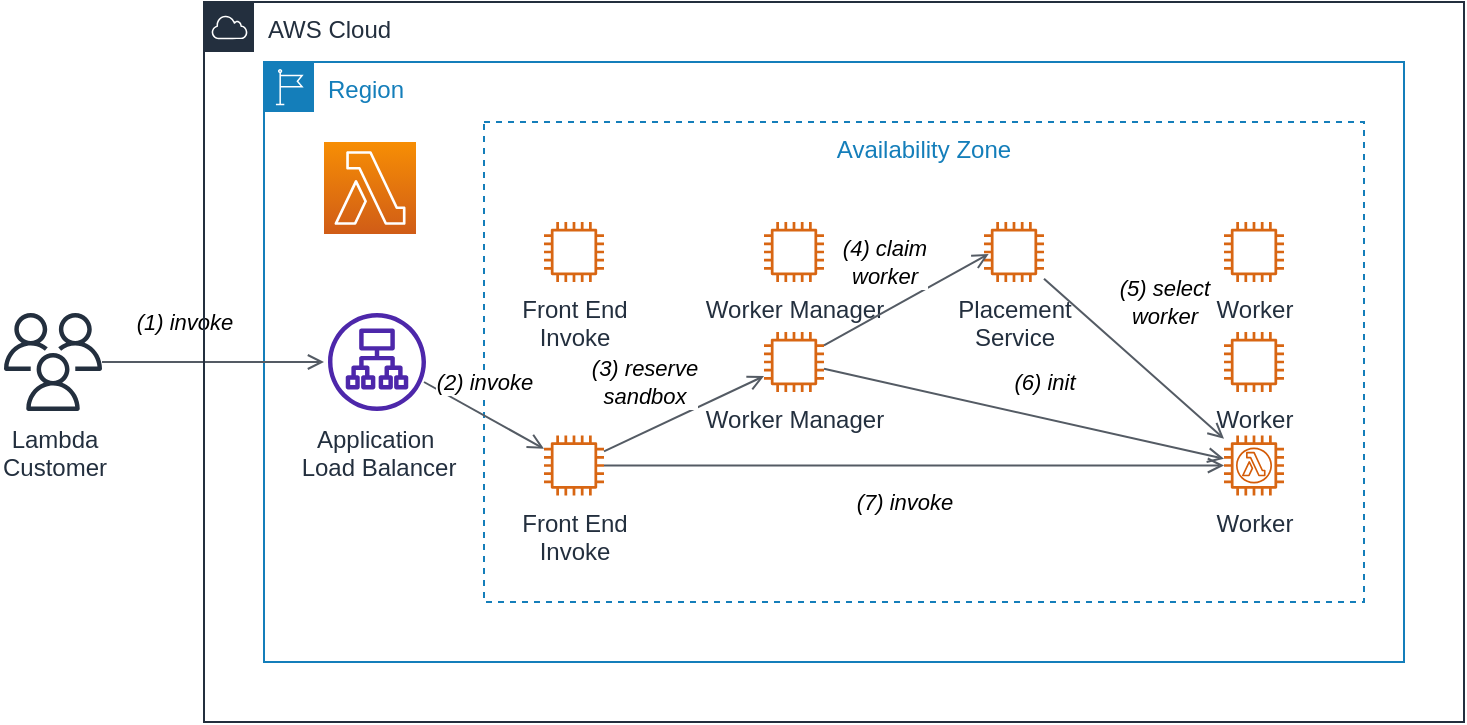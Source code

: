 <mxfile version="21.2.8" type="device" pages="9">
  <diagram id="qRNQCEagITmQh4AcXc21" name="Page-1">
    <mxGraphModel dx="1793" dy="710" grid="1" gridSize="10" guides="1" tooltips="1" connect="1" arrows="1" fold="1" page="1" pageScale="1" pageWidth="827" pageHeight="1169" math="0" shadow="0">
      <root>
        <mxCell id="0" />
        <mxCell id="1" parent="0" />
        <mxCell id="RtTgEbr4ieSY5KyOoR2w-2" value="Region" style="points=[[0,0],[0.25,0],[0.5,0],[0.75,0],[1,0],[1,0.25],[1,0.5],[1,0.75],[1,1],[0.75,1],[0.5,1],[0.25,1],[0,1],[0,0.75],[0,0.5],[0,0.25]];outlineConnect=0;gradientColor=none;html=1;whiteSpace=wrap;fontSize=12;fontStyle=0;shape=mxgraph.aws4.group;grIcon=mxgraph.aws4.group_region;strokeColor=#147EBA;fillColor=none;verticalAlign=top;align=left;spacingLeft=30;fontColor=#147EBA;dashed=0;" parent="1" vertex="1">
          <mxGeometry x="170" y="180" width="570" height="300" as="geometry" />
        </mxCell>
        <mxCell id="RtTgEbr4ieSY5KyOoR2w-4" value="Availability Zone" style="fillColor=none;strokeColor=#147EBA;dashed=1;verticalAlign=top;fontStyle=0;fontColor=#147EBA;" parent="1" vertex="1">
          <mxGeometry x="280" y="210" width="440" height="240" as="geometry" />
        </mxCell>
        <mxCell id="RtTgEbr4ieSY5KyOoR2w-12" value="Front End&lt;br&gt;Invoke" style="outlineConnect=0;fontColor=#232F3E;gradientColor=none;fillColor=#D86613;strokeColor=none;dashed=0;verticalLabelPosition=bottom;verticalAlign=top;align=center;html=1;fontSize=12;fontStyle=0;aspect=fixed;pointerEvents=1;shape=mxgraph.aws4.instance2;" parent="1" vertex="1">
          <mxGeometry x="310" y="260" width="30" height="30" as="geometry" />
        </mxCell>
        <mxCell id="RtTgEbr4ieSY5KyOoR2w-13" value="Front End&lt;br&gt;Invoke" style="outlineConnect=0;fontColor=#232F3E;gradientColor=none;fillColor=#D86613;strokeColor=none;dashed=0;verticalLabelPosition=bottom;verticalAlign=top;align=center;html=1;fontSize=12;fontStyle=0;aspect=fixed;pointerEvents=1;shape=mxgraph.aws4.instance2;" parent="1" vertex="1">
          <mxGeometry x="310" y="366.75" width="30" height="30" as="geometry" />
        </mxCell>
        <mxCell id="RtTgEbr4ieSY5KyOoR2w-27" value="Lambda&lt;br&gt;Customer" style="outlineConnect=0;fontColor=#232F3E;gradientColor=none;fillColor=#232F3E;strokeColor=none;dashed=0;verticalLabelPosition=bottom;verticalAlign=top;align=center;html=1;fontSize=12;fontStyle=0;aspect=fixed;pointerEvents=1;shape=mxgraph.aws4.users;" parent="1" vertex="1">
          <mxGeometry x="40" y="305.5" width="49" height="49" as="geometry" />
        </mxCell>
        <mxCell id="RtTgEbr4ieSY5KyOoR2w-35" value="Worker Manager" style="outlineConnect=0;fontColor=#232F3E;gradientColor=none;fillColor=#D86613;strokeColor=none;dashed=0;verticalLabelPosition=bottom;verticalAlign=top;align=center;html=1;fontSize=12;fontStyle=0;aspect=fixed;pointerEvents=1;shape=mxgraph.aws4.instance2;" parent="1" vertex="1">
          <mxGeometry x="420" y="260" width="30" height="30" as="geometry" />
        </mxCell>
        <mxCell id="YQuOUuCnKOsZXyOt0s_I-2" value="Application&amp;nbsp;&lt;br&gt;Load Balancer" style="sketch=0;outlineConnect=0;fontColor=#232F3E;gradientColor=none;fillColor=#4D27AA;strokeColor=none;dashed=0;verticalLabelPosition=bottom;verticalAlign=top;align=center;html=1;fontSize=12;fontStyle=0;aspect=fixed;pointerEvents=1;shape=mxgraph.aws4.application_load_balancer;" parent="1" vertex="1">
          <mxGeometry x="202" y="305.5" width="49" height="49" as="geometry" />
        </mxCell>
        <mxCell id="YQuOUuCnKOsZXyOt0s_I-7" value="&lt;i&gt;(1) invoke&lt;/i&gt;" style="edgeStyle=orthogonalEdgeStyle;html=1;endArrow=open;elbow=vertical;startArrow=none;endFill=0;strokeColor=#545B64;rounded=0;" parent="1" source="RtTgEbr4ieSY5KyOoR2w-27" edge="1">
          <mxGeometry x="-0.261" y="20" width="100" relative="1" as="geometry">
            <mxPoint x="300" y="380" as="sourcePoint" />
            <mxPoint x="200" y="330" as="targetPoint" />
            <mxPoint as="offset" />
          </mxGeometry>
        </mxCell>
        <mxCell id="YQuOUuCnKOsZXyOt0s_I-9" value="&lt;i&gt;(2) invoke&lt;/i&gt;" style="html=1;endArrow=open;elbow=vertical;startArrow=none;endFill=0;strokeColor=#545B64;rounded=0;" parent="1" target="RtTgEbr4ieSY5KyOoR2w-13" edge="1">
          <mxGeometry x="-0.237" y="15" width="100" relative="1" as="geometry">
            <mxPoint x="250" y="340" as="sourcePoint" />
            <mxPoint x="210" y="340" as="targetPoint" />
            <mxPoint as="offset" />
          </mxGeometry>
        </mxCell>
        <mxCell id="YQuOUuCnKOsZXyOt0s_I-10" value="AWS Cloud" style="points=[[0,0],[0.25,0],[0.5,0],[0.75,0],[1,0],[1,0.25],[1,0.5],[1,0.75],[1,1],[0.75,1],[0.5,1],[0.25,1],[0,1],[0,0.75],[0,0.5],[0,0.25]];outlineConnect=0;gradientColor=none;html=1;whiteSpace=wrap;fontSize=12;fontStyle=0;container=1;pointerEvents=0;collapsible=0;recursiveResize=0;shape=mxgraph.aws4.group;grIcon=mxgraph.aws4.group_aws_cloud;strokeColor=#232F3E;fillColor=none;verticalAlign=top;align=left;spacingLeft=30;fontColor=#232F3E;dashed=0;" parent="1" vertex="1">
          <mxGeometry x="140" y="150" width="630" height="360" as="geometry" />
        </mxCell>
        <mxCell id="YQuOUuCnKOsZXyOt0s_I-3" value="Worker Manager" style="outlineConnect=0;fontColor=#232F3E;gradientColor=none;fillColor=#D86613;strokeColor=none;dashed=0;verticalLabelPosition=bottom;verticalAlign=top;align=center;html=1;fontSize=12;fontStyle=0;aspect=fixed;pointerEvents=1;shape=mxgraph.aws4.instance2;" parent="YQuOUuCnKOsZXyOt0s_I-10" vertex="1">
          <mxGeometry x="280" y="165" width="30" height="30" as="geometry" />
        </mxCell>
        <mxCell id="RtTgEbr4ieSY5KyOoR2w-36" value="Placement&lt;br&gt;Service" style="outlineConnect=0;fontColor=#232F3E;gradientColor=none;fillColor=#D86613;strokeColor=none;dashed=0;verticalLabelPosition=bottom;verticalAlign=top;align=center;html=1;fontSize=12;fontStyle=0;aspect=fixed;pointerEvents=1;shape=mxgraph.aws4.instance2;" parent="YQuOUuCnKOsZXyOt0s_I-10" vertex="1">
          <mxGeometry x="390" y="110" width="30" height="30" as="geometry" />
        </mxCell>
        <mxCell id="BU5K7i4NjSTzzSr1u0IM-3" value="&lt;i&gt;(4) claim&lt;br&gt;worker&lt;br&gt;&lt;/i&gt;" style="html=1;endArrow=open;elbow=vertical;startArrow=none;endFill=0;strokeColor=#545B64;rounded=0;entryX=0.078;entryY=0.533;entryDx=0;entryDy=0;entryPerimeter=0;" parent="YQuOUuCnKOsZXyOt0s_I-10" source="YQuOUuCnKOsZXyOt0s_I-3" target="RtTgEbr4ieSY5KyOoR2w-36" edge="1">
          <mxGeometry x="-0.013" y="22" width="100" relative="1" as="geometry">
            <mxPoint x="210" y="234.693" as="sourcePoint" />
            <mxPoint x="290" y="197.057" as="targetPoint" />
            <mxPoint as="offset" />
          </mxGeometry>
        </mxCell>
        <mxCell id="YQuOUuCnKOsZXyOt0s_I-4" value="Worker" style="outlineConnect=0;fontColor=#232F3E;gradientColor=none;fillColor=#D86613;strokeColor=none;dashed=0;verticalLabelPosition=bottom;verticalAlign=top;align=center;html=1;fontSize=12;fontStyle=0;aspect=fixed;pointerEvents=1;shape=mxgraph.aws4.instance2;" parent="YQuOUuCnKOsZXyOt0s_I-10" vertex="1">
          <mxGeometry x="510" y="110" width="30" height="30" as="geometry" />
        </mxCell>
        <mxCell id="YQuOUuCnKOsZXyOt0s_I-5" value="Worker" style="outlineConnect=0;fontColor=#232F3E;gradientColor=none;fillColor=#D86613;strokeColor=none;dashed=0;verticalLabelPosition=bottom;verticalAlign=top;align=center;html=1;fontSize=12;fontStyle=0;aspect=fixed;pointerEvents=1;shape=mxgraph.aws4.instance2;" parent="YQuOUuCnKOsZXyOt0s_I-10" vertex="1">
          <mxGeometry x="510" y="165" width="30" height="30" as="geometry" />
        </mxCell>
        <mxCell id="YQuOUuCnKOsZXyOt0s_I-6" value="Worker" style="outlineConnect=0;fontColor=#232F3E;gradientColor=none;fillColor=#D86613;strokeColor=none;dashed=0;verticalLabelPosition=bottom;verticalAlign=top;align=center;html=1;fontSize=12;fontStyle=0;aspect=fixed;pointerEvents=1;shape=mxgraph.aws4.instance2;" parent="YQuOUuCnKOsZXyOt0s_I-10" vertex="1">
          <mxGeometry x="510" y="216.75" width="30" height="30" as="geometry" />
        </mxCell>
        <mxCell id="BU5K7i4NjSTzzSr1u0IM-4" value="&lt;i&gt;(5) select&lt;br&gt;worker&lt;br&gt;&lt;/i&gt;" style="html=1;endArrow=open;elbow=vertical;startArrow=none;endFill=0;strokeColor=#545B64;rounded=0;" parent="YQuOUuCnKOsZXyOt0s_I-10" source="RtTgEbr4ieSY5KyOoR2w-36" target="YQuOUuCnKOsZXyOt0s_I-6" edge="1">
          <mxGeometry x="-0.127" y="31" width="100" relative="1" as="geometry">
            <mxPoint x="320" y="181.677" as="sourcePoint" />
            <mxPoint x="402.34" y="135.99" as="targetPoint" />
            <mxPoint as="offset" />
          </mxGeometry>
        </mxCell>
        <mxCell id="BU5K7i4NjSTzzSr1u0IM-5" value="&lt;i&gt;(6) init&lt;br&gt;&lt;/i&gt;" style="html=1;endArrow=open;elbow=vertical;startArrow=none;endFill=0;strokeColor=#545B64;rounded=0;" parent="YQuOUuCnKOsZXyOt0s_I-10" source="YQuOUuCnKOsZXyOt0s_I-3" target="YQuOUuCnKOsZXyOt0s_I-6" edge="1">
          <mxGeometry x="0.061" y="18" width="100" relative="1" as="geometry">
            <mxPoint x="320" y="181.677" as="sourcePoint" />
            <mxPoint x="402.34" y="135.99" as="targetPoint" />
            <mxPoint as="offset" />
          </mxGeometry>
        </mxCell>
        <mxCell id="BU5K7i4NjSTzzSr1u0IM-8" value="" style="sketch=0;points=[[0,0,0],[0.25,0,0],[0.5,0,0],[0.75,0,0],[1,0,0],[0,1,0],[0.25,1,0],[0.5,1,0],[0.75,1,0],[1,1,0],[0,0.25,0],[0,0.5,0],[0,0.75,0],[1,0.25,0],[1,0.5,0],[1,0.75,0]];outlineConnect=0;fontColor=#232F3E;gradientColor=#F78E04;gradientDirection=north;fillColor=#D05C17;strokeColor=#ffffff;dashed=0;verticalLabelPosition=bottom;verticalAlign=top;align=center;html=1;fontSize=12;fontStyle=0;aspect=fixed;shape=mxgraph.aws4.resourceIcon;resIcon=mxgraph.aws4.lambda;" parent="YQuOUuCnKOsZXyOt0s_I-10" vertex="1">
          <mxGeometry x="60" y="70" width="46" height="46" as="geometry" />
        </mxCell>
        <mxCell id="BU5K7i4NjSTzzSr1u0IM-9" value="" style="sketch=0;outlineConnect=0;fontColor=#232F3E;gradientColor=none;fillColor=#D45B07;strokeColor=none;dashed=0;verticalLabelPosition=bottom;verticalAlign=top;align=center;html=1;fontSize=12;fontStyle=0;aspect=fixed;pointerEvents=1;shape=mxgraph.aws4.lambda_function;" parent="YQuOUuCnKOsZXyOt0s_I-10" vertex="1">
          <mxGeometry x="516" y="222.75" width="18" height="18" as="geometry" />
        </mxCell>
        <mxCell id="BU5K7i4NjSTzzSr1u0IM-1" value="&lt;i&gt;(3) reserve &lt;br&gt;sandbox&lt;/i&gt;" style="html=1;endArrow=open;elbow=vertical;startArrow=none;endFill=0;strokeColor=#545B64;rounded=0;" parent="1" source="RtTgEbr4ieSY5KyOoR2w-13" target="YQuOUuCnKOsZXyOt0s_I-3" edge="1">
          <mxGeometry x="-0.257" y="23" width="100" relative="1" as="geometry">
            <mxPoint x="340" y="340" as="sourcePoint" />
            <mxPoint x="400" y="373.4" as="targetPoint" />
            <mxPoint as="offset" />
          </mxGeometry>
        </mxCell>
        <mxCell id="BU5K7i4NjSTzzSr1u0IM-6" value="&lt;i&gt;(7) invoke&lt;br&gt;&lt;/i&gt;" style="html=1;endArrow=open;elbow=vertical;startArrow=none;endFill=0;strokeColor=#545B64;rounded=0;" parent="1" source="RtTgEbr4ieSY5KyOoR2w-13" target="YQuOUuCnKOsZXyOt0s_I-6" edge="1">
          <mxGeometry x="-0.032" y="-18" width="100" relative="1" as="geometry">
            <mxPoint x="470" y="341.677" as="sourcePoint" />
            <mxPoint x="552.34" y="295.99" as="targetPoint" />
            <mxPoint as="offset" />
          </mxGeometry>
        </mxCell>
      </root>
    </mxGraphModel>
  </diagram>
  <diagram id="-l2lkW0NGqZyys1JVJwQ" name="Seite-22">
    <mxGraphModel dx="1793" dy="710" grid="1" gridSize="10" guides="1" tooltips="1" connect="1" arrows="1" fold="1" page="1" pageScale="1" pageWidth="827" pageHeight="1169" math="0" shadow="0">
      <root>
        <mxCell id="P-X50N9pZkS2RA2nV46x-0" />
        <mxCell id="P-X50N9pZkS2RA2nV46x-1" parent="P-X50N9pZkS2RA2nV46x-0" />
        <mxCell id="15arPcZ15PRukcMCQNeJ-0" value="Region" style="points=[[0,0],[0.25,0],[0.5,0],[0.75,0],[1,0],[1,0.25],[1,0.5],[1,0.75],[1,1],[0.75,1],[0.5,1],[0.25,1],[0,1],[0,0.75],[0,0.5],[0,0.25]];outlineConnect=0;gradientColor=none;html=1;whiteSpace=wrap;fontSize=12;fontStyle=0;shape=mxgraph.aws4.group;grIcon=mxgraph.aws4.group_region;strokeColor=#147EBA;fillColor=none;verticalAlign=top;align=left;spacingLeft=30;fontColor=#147EBA;dashed=0;" parent="P-X50N9pZkS2RA2nV46x-1" vertex="1">
          <mxGeometry x="170" y="180" width="570" height="300" as="geometry" />
        </mxCell>
        <mxCell id="15arPcZ15PRukcMCQNeJ-1" value="Availability Zone" style="fillColor=none;strokeColor=#147EBA;dashed=1;verticalAlign=top;fontStyle=0;fontColor=#147EBA;" parent="P-X50N9pZkS2RA2nV46x-1" vertex="1">
          <mxGeometry x="280" y="210" width="440" height="240" as="geometry" />
        </mxCell>
        <mxCell id="15arPcZ15PRukcMCQNeJ-2" value="Front End&lt;br&gt;Invoke" style="outlineConnect=0;fontColor=#232F3E;gradientColor=none;fillColor=#D86613;strokeColor=none;dashed=0;verticalLabelPosition=bottom;verticalAlign=top;align=center;html=1;fontSize=12;fontStyle=0;aspect=fixed;pointerEvents=1;shape=mxgraph.aws4.instance2;" parent="P-X50N9pZkS2RA2nV46x-1" vertex="1">
          <mxGeometry x="310" y="260" width="30" height="30" as="geometry" />
        </mxCell>
        <mxCell id="15arPcZ15PRukcMCQNeJ-3" value="Front End&lt;br&gt;Invoke" style="outlineConnect=0;fontColor=#232F3E;gradientColor=none;fillColor=#D86613;strokeColor=none;dashed=0;verticalLabelPosition=bottom;verticalAlign=top;align=center;html=1;fontSize=12;fontStyle=0;aspect=fixed;pointerEvents=1;shape=mxgraph.aws4.instance2;" parent="P-X50N9pZkS2RA2nV46x-1" vertex="1">
          <mxGeometry x="310" y="366.75" width="30" height="30" as="geometry" />
        </mxCell>
        <mxCell id="15arPcZ15PRukcMCQNeJ-4" value="Lambda&lt;br&gt;Customer" style="outlineConnect=0;fontColor=#232F3E;gradientColor=none;fillColor=#232F3E;strokeColor=none;dashed=0;verticalLabelPosition=bottom;verticalAlign=top;align=center;html=1;fontSize=12;fontStyle=0;aspect=fixed;pointerEvents=1;shape=mxgraph.aws4.users;" parent="P-X50N9pZkS2RA2nV46x-1" vertex="1">
          <mxGeometry x="40" y="305.5" width="49" height="49" as="geometry" />
        </mxCell>
        <mxCell id="15arPcZ15PRukcMCQNeJ-5" value="Worker Manager" style="outlineConnect=0;fontColor=#232F3E;gradientColor=none;fillColor=#D86613;strokeColor=none;dashed=0;verticalLabelPosition=bottom;verticalAlign=top;align=center;html=1;fontSize=12;fontStyle=0;aspect=fixed;pointerEvents=1;shape=mxgraph.aws4.instance2;" parent="P-X50N9pZkS2RA2nV46x-1" vertex="1">
          <mxGeometry x="420" y="260" width="30" height="30" as="geometry" />
        </mxCell>
        <mxCell id="15arPcZ15PRukcMCQNeJ-6" value="Application&amp;nbsp;&lt;br&gt;Load Balancer" style="sketch=0;outlineConnect=0;fontColor=#232F3E;gradientColor=none;fillColor=#4D27AA;strokeColor=none;dashed=0;verticalLabelPosition=bottom;verticalAlign=top;align=center;html=1;fontSize=12;fontStyle=0;aspect=fixed;pointerEvents=1;shape=mxgraph.aws4.application_load_balancer;" parent="P-X50N9pZkS2RA2nV46x-1" vertex="1">
          <mxGeometry x="202" y="305.5" width="49" height="49" as="geometry" />
        </mxCell>
        <mxCell id="15arPcZ15PRukcMCQNeJ-7" value="&lt;i&gt;(1) invoke&lt;/i&gt;" style="edgeStyle=orthogonalEdgeStyle;html=1;endArrow=open;elbow=vertical;startArrow=none;endFill=0;strokeColor=#545B64;rounded=0;" parent="P-X50N9pZkS2RA2nV46x-1" source="15arPcZ15PRukcMCQNeJ-4" edge="1">
          <mxGeometry x="-0.261" y="20" width="100" relative="1" as="geometry">
            <mxPoint x="300" y="380" as="sourcePoint" />
            <mxPoint x="200" y="330" as="targetPoint" />
            <mxPoint as="offset" />
          </mxGeometry>
        </mxCell>
        <mxCell id="15arPcZ15PRukcMCQNeJ-8" value="&lt;i&gt;(2) invoke&lt;/i&gt;" style="html=1;endArrow=open;elbow=vertical;startArrow=none;endFill=0;strokeColor=#545B64;rounded=0;" parent="P-X50N9pZkS2RA2nV46x-1" target="15arPcZ15PRukcMCQNeJ-3" edge="1">
          <mxGeometry x="-0.237" y="15" width="100" relative="1" as="geometry">
            <mxPoint x="250" y="340" as="sourcePoint" />
            <mxPoint x="210" y="340" as="targetPoint" />
            <mxPoint as="offset" />
          </mxGeometry>
        </mxCell>
        <mxCell id="15arPcZ15PRukcMCQNeJ-9" value="AWS Cloud" style="points=[[0,0],[0.25,0],[0.5,0],[0.75,0],[1,0],[1,0.25],[1,0.5],[1,0.75],[1,1],[0.75,1],[0.5,1],[0.25,1],[0,1],[0,0.75],[0,0.5],[0,0.25]];outlineConnect=0;gradientColor=none;html=1;whiteSpace=wrap;fontSize=12;fontStyle=0;container=1;pointerEvents=0;collapsible=0;recursiveResize=0;shape=mxgraph.aws4.group;grIcon=mxgraph.aws4.group_aws_cloud;strokeColor=#232F3E;fillColor=none;verticalAlign=top;align=left;spacingLeft=30;fontColor=#232F3E;dashed=0;" parent="P-X50N9pZkS2RA2nV46x-1" vertex="1">
          <mxGeometry x="140" y="150" width="630" height="360" as="geometry" />
        </mxCell>
        <mxCell id="15arPcZ15PRukcMCQNeJ-10" value="Worker Manager" style="outlineConnect=0;fontColor=#232F3E;gradientColor=none;fillColor=#D86613;strokeColor=none;dashed=0;verticalLabelPosition=bottom;verticalAlign=top;align=center;html=1;fontSize=12;fontStyle=0;aspect=fixed;pointerEvents=1;shape=mxgraph.aws4.instance2;" parent="15arPcZ15PRukcMCQNeJ-9" vertex="1">
          <mxGeometry x="280" y="165" width="30" height="30" as="geometry" />
        </mxCell>
        <mxCell id="15arPcZ15PRukcMCQNeJ-11" value="Placement&lt;br&gt;Service" style="outlineConnect=0;fontColor=#232F3E;gradientColor=none;fillColor=#D86613;strokeColor=none;dashed=0;verticalLabelPosition=bottom;verticalAlign=top;align=center;html=1;fontSize=12;fontStyle=0;aspect=fixed;pointerEvents=1;shape=mxgraph.aws4.instance2;" parent="15arPcZ15PRukcMCQNeJ-9" vertex="1">
          <mxGeometry x="390" y="110" width="30" height="30" as="geometry" />
        </mxCell>
        <mxCell id="15arPcZ15PRukcMCQNeJ-13" value="Worker" style="outlineConnect=0;fontColor=#232F3E;gradientColor=none;fillColor=#D86613;strokeColor=none;dashed=0;verticalLabelPosition=bottom;verticalAlign=top;align=center;html=1;fontSize=12;fontStyle=0;aspect=fixed;pointerEvents=1;shape=mxgraph.aws4.instance2;" parent="15arPcZ15PRukcMCQNeJ-9" vertex="1">
          <mxGeometry x="510" y="110" width="30" height="30" as="geometry" />
        </mxCell>
        <mxCell id="15arPcZ15PRukcMCQNeJ-14" value="Worker" style="outlineConnect=0;fontColor=#232F3E;gradientColor=none;fillColor=#D86613;strokeColor=none;dashed=0;verticalLabelPosition=bottom;verticalAlign=top;align=center;html=1;fontSize=12;fontStyle=0;aspect=fixed;pointerEvents=1;shape=mxgraph.aws4.instance2;" parent="15arPcZ15PRukcMCQNeJ-9" vertex="1">
          <mxGeometry x="510" y="165" width="30" height="30" as="geometry" />
        </mxCell>
        <mxCell id="15arPcZ15PRukcMCQNeJ-15" value="Worker" style="outlineConnect=0;fontColor=#232F3E;gradientColor=none;fillColor=#D86613;strokeColor=none;dashed=0;verticalLabelPosition=bottom;verticalAlign=top;align=center;html=1;fontSize=12;fontStyle=0;aspect=fixed;pointerEvents=1;shape=mxgraph.aws4.instance2;" parent="15arPcZ15PRukcMCQNeJ-9" vertex="1">
          <mxGeometry x="510" y="216.75" width="30" height="30" as="geometry" />
        </mxCell>
        <mxCell id="15arPcZ15PRukcMCQNeJ-17" value="&lt;i&gt;(4) init&lt;br&gt;&lt;/i&gt;" style="html=1;endArrow=open;elbow=vertical;startArrow=none;endFill=0;strokeColor=#545B64;rounded=0;" parent="15arPcZ15PRukcMCQNeJ-9" source="15arPcZ15PRukcMCQNeJ-10" target="15arPcZ15PRukcMCQNeJ-15" edge="1">
          <mxGeometry x="0.061" y="18" width="100" relative="1" as="geometry">
            <mxPoint x="320" y="181.677" as="sourcePoint" />
            <mxPoint x="402.34" y="135.99" as="targetPoint" />
            <mxPoint as="offset" />
          </mxGeometry>
        </mxCell>
        <mxCell id="15arPcZ15PRukcMCQNeJ-18" value="" style="sketch=0;points=[[0,0,0],[0.25,0,0],[0.5,0,0],[0.75,0,0],[1,0,0],[0,1,0],[0.25,1,0],[0.5,1,0],[0.75,1,0],[1,1,0],[0,0.25,0],[0,0.5,0],[0,0.75,0],[1,0.25,0],[1,0.5,0],[1,0.75,0]];outlineConnect=0;fontColor=#232F3E;gradientColor=#F78E04;gradientDirection=north;fillColor=#D05C17;strokeColor=#ffffff;dashed=0;verticalLabelPosition=bottom;verticalAlign=top;align=center;html=1;fontSize=12;fontStyle=0;aspect=fixed;shape=mxgraph.aws4.resourceIcon;resIcon=mxgraph.aws4.lambda;" parent="15arPcZ15PRukcMCQNeJ-9" vertex="1">
          <mxGeometry x="60" y="70" width="46" height="46" as="geometry" />
        </mxCell>
        <mxCell id="15arPcZ15PRukcMCQNeJ-19" value="" style="sketch=0;outlineConnect=0;fontColor=#232F3E;gradientColor=none;fillColor=#D45B07;strokeColor=none;dashed=0;verticalLabelPosition=bottom;verticalAlign=top;align=center;html=1;fontSize=12;fontStyle=0;aspect=fixed;pointerEvents=1;shape=mxgraph.aws4.lambda_function;" parent="15arPcZ15PRukcMCQNeJ-9" vertex="1">
          <mxGeometry x="516" y="222.75" width="18" height="18" as="geometry" />
        </mxCell>
        <mxCell id="15arPcZ15PRukcMCQNeJ-20" value="&lt;i&gt;(3) reserve &lt;br&gt;sandbox&lt;/i&gt;" style="html=1;endArrow=open;elbow=vertical;startArrow=none;endFill=0;strokeColor=#545B64;rounded=0;" parent="P-X50N9pZkS2RA2nV46x-1" source="15arPcZ15PRukcMCQNeJ-3" target="15arPcZ15PRukcMCQNeJ-10" edge="1">
          <mxGeometry x="-0.257" y="23" width="100" relative="1" as="geometry">
            <mxPoint x="340" y="340" as="sourcePoint" />
            <mxPoint x="400" y="373.4" as="targetPoint" />
            <mxPoint as="offset" />
          </mxGeometry>
        </mxCell>
        <mxCell id="15arPcZ15PRukcMCQNeJ-21" value="&lt;i&gt;(5) invoke&lt;br&gt;&lt;/i&gt;" style="html=1;endArrow=open;elbow=vertical;startArrow=none;endFill=0;strokeColor=#545B64;rounded=0;" parent="P-X50N9pZkS2RA2nV46x-1" source="15arPcZ15PRukcMCQNeJ-3" target="15arPcZ15PRukcMCQNeJ-15" edge="1">
          <mxGeometry x="-0.032" y="-18" width="100" relative="1" as="geometry">
            <mxPoint x="470" y="341.677" as="sourcePoint" />
            <mxPoint x="552.34" y="295.99" as="targetPoint" />
            <mxPoint as="offset" />
          </mxGeometry>
        </mxCell>
      </root>
    </mxGraphModel>
  </diagram>
  <diagram id="ZO7jeVPchuxlUNLw2vS6" name="Seite-23">
    <mxGraphModel dx="1793" dy="710" grid="1" gridSize="10" guides="1" tooltips="1" connect="1" arrows="1" fold="1" page="1" pageScale="1" pageWidth="827" pageHeight="1169" math="0" shadow="0">
      <root>
        <mxCell id="ojA2x7IgHOEgG_-Q7EQY-0" />
        <mxCell id="ojA2x7IgHOEgG_-Q7EQY-1" parent="ojA2x7IgHOEgG_-Q7EQY-0" />
        <mxCell id="jq0oimuIvSP5fQtmUDqT-0" value="Region" style="points=[[0,0],[0.25,0],[0.5,0],[0.75,0],[1,0],[1,0.25],[1,0.5],[1,0.75],[1,1],[0.75,1],[0.5,1],[0.25,1],[0,1],[0,0.75],[0,0.5],[0,0.25]];outlineConnect=0;gradientColor=none;html=1;whiteSpace=wrap;fontSize=12;fontStyle=0;shape=mxgraph.aws4.group;grIcon=mxgraph.aws4.group_region;strokeColor=#147EBA;fillColor=none;verticalAlign=top;align=left;spacingLeft=30;fontColor=#147EBA;dashed=0;" parent="ojA2x7IgHOEgG_-Q7EQY-1" vertex="1">
          <mxGeometry x="170" y="180" width="570" height="300" as="geometry" />
        </mxCell>
        <mxCell id="jq0oimuIvSP5fQtmUDqT-2" value="Front End&lt;br&gt;Invoke" style="outlineConnect=0;fontColor=#232F3E;gradientColor=none;fillColor=#D86613;strokeColor=none;dashed=0;verticalLabelPosition=bottom;verticalAlign=top;align=center;html=1;fontSize=12;fontStyle=0;aspect=fixed;pointerEvents=1;shape=mxgraph.aws4.instance2;" parent="ojA2x7IgHOEgG_-Q7EQY-1" vertex="1">
          <mxGeometry x="310" y="260" width="30" height="30" as="geometry" />
        </mxCell>
        <mxCell id="jq0oimuIvSP5fQtmUDqT-3" value="Front End&lt;br&gt;Invoke" style="outlineConnect=0;fontColor=#232F3E;gradientColor=none;fillColor=#D86613;strokeColor=none;dashed=0;verticalLabelPosition=bottom;verticalAlign=top;align=center;html=1;fontSize=12;fontStyle=0;aspect=fixed;pointerEvents=1;shape=mxgraph.aws4.instance2;" parent="ojA2x7IgHOEgG_-Q7EQY-1" vertex="1">
          <mxGeometry x="310" y="366.75" width="30" height="30" as="geometry" />
        </mxCell>
        <mxCell id="jq0oimuIvSP5fQtmUDqT-4" value="Lambda&lt;br&gt;Customer" style="outlineConnect=0;fontColor=#232F3E;gradientColor=none;fillColor=#232F3E;strokeColor=none;dashed=0;verticalLabelPosition=bottom;verticalAlign=top;align=center;html=1;fontSize=12;fontStyle=0;aspect=fixed;pointerEvents=1;shape=mxgraph.aws4.users;" parent="ojA2x7IgHOEgG_-Q7EQY-1" vertex="1">
          <mxGeometry x="40" y="305.5" width="49" height="49" as="geometry" />
        </mxCell>
        <mxCell id="jq0oimuIvSP5fQtmUDqT-5" value="Worker Manager" style="outlineConnect=0;fontColor=#232F3E;gradientColor=none;fillColor=#D86613;strokeColor=none;dashed=0;verticalLabelPosition=bottom;verticalAlign=top;align=center;html=1;fontSize=12;fontStyle=0;aspect=fixed;pointerEvents=1;shape=mxgraph.aws4.instance2;" parent="ojA2x7IgHOEgG_-Q7EQY-1" vertex="1">
          <mxGeometry x="420" y="260" width="30" height="30" as="geometry" />
        </mxCell>
        <mxCell id="jq0oimuIvSP5fQtmUDqT-6" value="Application&amp;nbsp;&lt;br&gt;Load Balancer" style="sketch=0;outlineConnect=0;fontColor=#232F3E;gradientColor=none;fillColor=#4D27AA;strokeColor=none;dashed=0;verticalLabelPosition=bottom;verticalAlign=top;align=center;html=1;fontSize=12;fontStyle=0;aspect=fixed;pointerEvents=1;shape=mxgraph.aws4.application_load_balancer;" parent="ojA2x7IgHOEgG_-Q7EQY-1" vertex="1">
          <mxGeometry x="202" y="305.5" width="49" height="49" as="geometry" />
        </mxCell>
        <mxCell id="jq0oimuIvSP5fQtmUDqT-7" value="&lt;i&gt;(1) invoke&lt;/i&gt;" style="edgeStyle=orthogonalEdgeStyle;html=1;endArrow=open;elbow=vertical;startArrow=none;endFill=0;strokeColor=#545B64;rounded=0;" parent="ojA2x7IgHOEgG_-Q7EQY-1" source="jq0oimuIvSP5fQtmUDqT-4" edge="1">
          <mxGeometry x="-0.261" y="20" width="100" relative="1" as="geometry">
            <mxPoint x="300" y="380" as="sourcePoint" />
            <mxPoint x="200" y="330" as="targetPoint" />
            <mxPoint as="offset" />
          </mxGeometry>
        </mxCell>
        <mxCell id="jq0oimuIvSP5fQtmUDqT-8" value="&lt;i&gt;(2) invoke&lt;/i&gt;" style="html=1;endArrow=open;elbow=vertical;startArrow=none;endFill=0;strokeColor=#545B64;rounded=0;" parent="ojA2x7IgHOEgG_-Q7EQY-1" target="jq0oimuIvSP5fQtmUDqT-3" edge="1">
          <mxGeometry x="-0.237" y="15" width="100" relative="1" as="geometry">
            <mxPoint x="250" y="340" as="sourcePoint" />
            <mxPoint x="210" y="340" as="targetPoint" />
            <mxPoint as="offset" />
          </mxGeometry>
        </mxCell>
        <mxCell id="jq0oimuIvSP5fQtmUDqT-9" value="AWS Cloud" style="points=[[0,0],[0.25,0],[0.5,0],[0.75,0],[1,0],[1,0.25],[1,0.5],[1,0.75],[1,1],[0.75,1],[0.5,1],[0.25,1],[0,1],[0,0.75],[0,0.5],[0,0.25]];outlineConnect=0;gradientColor=none;html=1;whiteSpace=wrap;fontSize=12;fontStyle=0;container=1;pointerEvents=0;collapsible=0;recursiveResize=0;shape=mxgraph.aws4.group;grIcon=mxgraph.aws4.group_aws_cloud;strokeColor=#232F3E;fillColor=none;verticalAlign=top;align=left;spacingLeft=30;fontColor=#232F3E;dashed=0;" parent="ojA2x7IgHOEgG_-Q7EQY-1" vertex="1">
          <mxGeometry x="140" y="150" width="630" height="360" as="geometry" />
        </mxCell>
        <mxCell id="jq0oimuIvSP5fQtmUDqT-10" value="Worker Manager" style="outlineConnect=0;fontColor=#232F3E;gradientColor=none;fillColor=#D86613;strokeColor=none;dashed=0;verticalLabelPosition=bottom;verticalAlign=top;align=center;html=1;fontSize=12;fontStyle=0;aspect=fixed;pointerEvents=1;shape=mxgraph.aws4.instance2;" parent="jq0oimuIvSP5fQtmUDqT-9" vertex="1">
          <mxGeometry x="280" y="165" width="30" height="30" as="geometry" />
        </mxCell>
        <mxCell id="jq0oimuIvSP5fQtmUDqT-11" value="Placement&lt;br&gt;Service" style="outlineConnect=0;fontColor=#232F3E;gradientColor=none;fillColor=#D86613;strokeColor=none;dashed=0;verticalLabelPosition=bottom;verticalAlign=top;align=center;html=1;fontSize=12;fontStyle=0;aspect=fixed;pointerEvents=1;shape=mxgraph.aws4.instance2;" parent="jq0oimuIvSP5fQtmUDqT-9" vertex="1">
          <mxGeometry x="390" y="110" width="30" height="30" as="geometry" />
        </mxCell>
        <mxCell id="jq0oimuIvSP5fQtmUDqT-12" value="&lt;i&gt;(4) claim&lt;br&gt;worker&lt;br&gt;&lt;/i&gt;" style="html=1;endArrow=open;elbow=vertical;startArrow=none;endFill=0;strokeColor=#545B64;rounded=0;entryX=0.078;entryY=0.533;entryDx=0;entryDy=0;entryPerimeter=0;" parent="jq0oimuIvSP5fQtmUDqT-9" source="jq0oimuIvSP5fQtmUDqT-10" target="jq0oimuIvSP5fQtmUDqT-11" edge="1">
          <mxGeometry x="-0.013" y="22" width="100" relative="1" as="geometry">
            <mxPoint x="210" y="234.693" as="sourcePoint" />
            <mxPoint x="290" y="197.057" as="targetPoint" />
            <mxPoint as="offset" />
          </mxGeometry>
        </mxCell>
        <mxCell id="jq0oimuIvSP5fQtmUDqT-13" value="Worker" style="outlineConnect=0;fontColor=#232F3E;gradientColor=none;fillColor=#D86613;strokeColor=none;dashed=0;verticalLabelPosition=bottom;verticalAlign=top;align=center;html=1;fontSize=12;fontStyle=0;aspect=fixed;pointerEvents=1;shape=mxgraph.aws4.instance2;" parent="jq0oimuIvSP5fQtmUDqT-9" vertex="1">
          <mxGeometry x="510" y="110" width="30" height="30" as="geometry" />
        </mxCell>
        <mxCell id="jq0oimuIvSP5fQtmUDqT-14" value="Worker" style="outlineConnect=0;fontColor=#232F3E;gradientColor=none;fillColor=#D86613;strokeColor=none;dashed=0;verticalLabelPosition=bottom;verticalAlign=top;align=center;html=1;fontSize=12;fontStyle=0;aspect=fixed;pointerEvents=1;shape=mxgraph.aws4.instance2;" parent="jq0oimuIvSP5fQtmUDqT-9" vertex="1">
          <mxGeometry x="510" y="165" width="30" height="30" as="geometry" />
        </mxCell>
        <mxCell id="jq0oimuIvSP5fQtmUDqT-15" value="Worker" style="outlineConnect=0;fontColor=#232F3E;gradientColor=none;fillColor=#D86613;strokeColor=none;dashed=0;verticalLabelPosition=bottom;verticalAlign=top;align=center;html=1;fontSize=12;fontStyle=0;aspect=fixed;pointerEvents=1;shape=mxgraph.aws4.instance2;" parent="jq0oimuIvSP5fQtmUDqT-9" vertex="1">
          <mxGeometry x="510" y="216.75" width="30" height="30" as="geometry" />
        </mxCell>
        <mxCell id="jq0oimuIvSP5fQtmUDqT-16" value="&lt;i&gt;(5) select&lt;br&gt;worker&lt;br&gt;&lt;/i&gt;" style="html=1;endArrow=open;elbow=vertical;startArrow=none;endFill=0;strokeColor=#545B64;rounded=0;" parent="jq0oimuIvSP5fQtmUDqT-9" source="jq0oimuIvSP5fQtmUDqT-11" target="jq0oimuIvSP5fQtmUDqT-15" edge="1">
          <mxGeometry x="-0.127" y="31" width="100" relative="1" as="geometry">
            <mxPoint x="320" y="181.677" as="sourcePoint" />
            <mxPoint x="402.34" y="135.99" as="targetPoint" />
            <mxPoint as="offset" />
          </mxGeometry>
        </mxCell>
        <mxCell id="jq0oimuIvSP5fQtmUDqT-17" value="&lt;i&gt;(6) init&lt;br&gt;&lt;/i&gt;" style="html=1;endArrow=open;elbow=vertical;startArrow=none;endFill=0;strokeColor=#545B64;rounded=0;" parent="jq0oimuIvSP5fQtmUDqT-9" source="jq0oimuIvSP5fQtmUDqT-10" target="jq0oimuIvSP5fQtmUDqT-15" edge="1">
          <mxGeometry x="0.061" y="18" width="100" relative="1" as="geometry">
            <mxPoint x="320" y="181.677" as="sourcePoint" />
            <mxPoint x="402.34" y="135.99" as="targetPoint" />
            <mxPoint as="offset" />
          </mxGeometry>
        </mxCell>
        <mxCell id="jq0oimuIvSP5fQtmUDqT-18" value="" style="sketch=0;points=[[0,0,0],[0.25,0,0],[0.5,0,0],[0.75,0,0],[1,0,0],[0,1,0],[0.25,1,0],[0.5,1,0],[0.75,1,0],[1,1,0],[0,0.25,0],[0,0.5,0],[0,0.75,0],[1,0.25,0],[1,0.5,0],[1,0.75,0]];outlineConnect=0;fontColor=#232F3E;gradientColor=#F78E04;gradientDirection=north;fillColor=#D05C17;strokeColor=#ffffff;dashed=0;verticalLabelPosition=bottom;verticalAlign=top;align=center;html=1;fontSize=12;fontStyle=0;aspect=fixed;shape=mxgraph.aws4.resourceIcon;resIcon=mxgraph.aws4.lambda;" parent="jq0oimuIvSP5fQtmUDqT-9" vertex="1">
          <mxGeometry x="60" y="70" width="46" height="46" as="geometry" />
        </mxCell>
        <mxCell id="jq0oimuIvSP5fQtmUDqT-19" value="" style="sketch=0;outlineConnect=0;fontColor=#232F3E;gradientColor=none;fillColor=#D45B07;strokeColor=none;dashed=0;verticalLabelPosition=bottom;verticalAlign=top;align=center;html=1;fontSize=12;fontStyle=0;aspect=fixed;pointerEvents=1;shape=mxgraph.aws4.lambda_function;" parent="jq0oimuIvSP5fQtmUDqT-9" vertex="1">
          <mxGeometry x="516" y="222.75" width="18" height="18" as="geometry" />
        </mxCell>
        <mxCell id="muSd36JMoJbijeGoVZl3-0" value="VPC" style="points=[[0,0],[0.25,0],[0.5,0],[0.75,0],[1,0],[1,0.25],[1,0.5],[1,0.75],[1,1],[0.75,1],[0.5,1],[0.25,1],[0,1],[0,0.75],[0,0.5],[0,0.25]];outlineConnect=0;gradientColor=none;html=1;whiteSpace=wrap;fontSize=12;fontStyle=0;shape=mxgraph.aws4.group;grIcon=mxgraph.aws4.group_vpc;strokeColor=#248814;fillColor=none;verticalAlign=top;align=left;spacingLeft=30;fontColor=#AAB7B8;dashed=0;" parent="jq0oimuIvSP5fQtmUDqT-9" vertex="1">
          <mxGeometry x="60" y="62.5" width="520" height="235" as="geometry" />
        </mxCell>
        <mxCell id="jq0oimuIvSP5fQtmUDqT-20" value="&lt;i&gt;(3) reserve &lt;br&gt;sandbox&lt;/i&gt;" style="html=1;endArrow=open;elbow=vertical;startArrow=none;endFill=0;strokeColor=#545B64;rounded=0;" parent="ojA2x7IgHOEgG_-Q7EQY-1" source="jq0oimuIvSP5fQtmUDqT-3" target="jq0oimuIvSP5fQtmUDqT-10" edge="1">
          <mxGeometry x="-0.257" y="23" width="100" relative="1" as="geometry">
            <mxPoint x="340" y="340" as="sourcePoint" />
            <mxPoint x="400" y="373.4" as="targetPoint" />
            <mxPoint as="offset" />
          </mxGeometry>
        </mxCell>
        <mxCell id="jq0oimuIvSP5fQtmUDqT-21" value="&lt;i&gt;(7) invoke&lt;br&gt;&lt;/i&gt;" style="html=1;endArrow=open;elbow=vertical;startArrow=none;endFill=0;strokeColor=#545B64;rounded=0;" parent="ojA2x7IgHOEgG_-Q7EQY-1" source="jq0oimuIvSP5fQtmUDqT-3" target="jq0oimuIvSP5fQtmUDqT-15" edge="1">
          <mxGeometry x="-0.032" y="-18" width="100" relative="1" as="geometry">
            <mxPoint x="470" y="341.677" as="sourcePoint" />
            <mxPoint x="552.34" y="295.99" as="targetPoint" />
            <mxPoint as="offset" />
          </mxGeometry>
        </mxCell>
      </root>
    </mxGraphModel>
  </diagram>
  <diagram id="DHQyI-KttJ8yVuXWWn15" name="Seite-24">
    <mxGraphModel dx="1793" dy="710" grid="1" gridSize="10" guides="1" tooltips="1" connect="1" arrows="1" fold="1" page="1" pageScale="1" pageWidth="827" pageHeight="1169" math="0" shadow="0">
      <root>
        <mxCell id="owXtbQJdnDH2mklxPMKy-0" />
        <mxCell id="owXtbQJdnDH2mklxPMKy-1" parent="owXtbQJdnDH2mklxPMKy-0" />
        <mxCell id="ia9NGcA2xKYSbUIWttnW-0" value="Region" style="points=[[0,0],[0.25,0],[0.5,0],[0.75,0],[1,0],[1,0.25],[1,0.5],[1,0.75],[1,1],[0.75,1],[0.5,1],[0.25,1],[0,1],[0,0.75],[0,0.5],[0,0.25]];outlineConnect=0;gradientColor=none;html=1;whiteSpace=wrap;fontSize=12;fontStyle=0;shape=mxgraph.aws4.group;grIcon=mxgraph.aws4.group_region;strokeColor=#147EBA;fillColor=none;verticalAlign=top;align=left;spacingLeft=30;fontColor=#147EBA;dashed=0;" parent="owXtbQJdnDH2mklxPMKy-1" vertex="1">
          <mxGeometry x="170" y="130" width="570" height="430" as="geometry" />
        </mxCell>
        <mxCell id="ia9NGcA2xKYSbUIWttnW-8" value="AWS Cloud" style="points=[[0,0],[0.25,0],[0.5,0],[0.75,0],[1,0],[1,0.25],[1,0.5],[1,0.75],[1,1],[0.75,1],[0.5,1],[0.25,1],[0,1],[0,0.75],[0,0.5],[0,0.25]];outlineConnect=0;gradientColor=none;html=1;whiteSpace=wrap;fontSize=12;fontStyle=0;container=1;pointerEvents=0;collapsible=0;recursiveResize=0;shape=mxgraph.aws4.group;grIcon=mxgraph.aws4.group_aws_cloud;strokeColor=#232F3E;fillColor=none;verticalAlign=top;align=left;spacingLeft=30;fontColor=#232F3E;dashed=0;" parent="owXtbQJdnDH2mklxPMKy-1" vertex="1">
          <mxGeometry x="140" y="100" width="630" height="490" as="geometry" />
        </mxCell>
        <mxCell id="ia9NGcA2xKYSbUIWttnW-19" value="AWS managed VPC" style="points=[[0,0],[0.25,0],[0.5,0],[0.75,0],[1,0],[1,0.25],[1,0.5],[1,0.75],[1,1],[0.75,1],[0.5,1],[0.25,1],[0,1],[0,0.75],[0,0.5],[0,0.25]];outlineConnect=0;gradientColor=none;html=1;whiteSpace=wrap;fontSize=12;fontStyle=0;shape=mxgraph.aws4.group;grIcon=mxgraph.aws4.group_vpc;strokeColor=#248814;fillColor=none;verticalAlign=top;align=left;spacingLeft=30;fontColor=#AAB7B8;dashed=0;" parent="ia9NGcA2xKYSbUIWttnW-8" vertex="1">
          <mxGeometry x="60.5" y="140" width="375" height="300" as="geometry" />
        </mxCell>
        <mxCell id="ia9NGcA2xKYSbUIWttnW-9" value="Worker Manager" style="outlineConnect=0;fontColor=#232F3E;gradientColor=none;fillColor=#D86613;strokeColor=none;dashed=0;verticalLabelPosition=bottom;verticalAlign=top;align=center;html=1;fontSize=12;fontStyle=0;aspect=fixed;pointerEvents=1;shape=mxgraph.aws4.instance2;" parent="ia9NGcA2xKYSbUIWttnW-8" vertex="1">
          <mxGeometry x="266" y="255" width="30" height="30" as="geometry" />
        </mxCell>
        <mxCell id="ia9NGcA2xKYSbUIWttnW-10" value="Placement&lt;br&gt;Service" style="outlineConnect=0;fontColor=#232F3E;gradientColor=none;fillColor=#D86613;strokeColor=none;dashed=0;verticalLabelPosition=bottom;verticalAlign=top;align=center;html=1;fontSize=12;fontStyle=0;aspect=fixed;pointerEvents=1;shape=mxgraph.aws4.instance2;" parent="ia9NGcA2xKYSbUIWttnW-8" vertex="1">
          <mxGeometry x="352" y="255" width="30" height="30" as="geometry" />
        </mxCell>
        <mxCell id="ia9NGcA2xKYSbUIWttnW-12" value="Worker" style="outlineConnect=0;fontColor=#232F3E;gradientColor=none;fillColor=#D86613;strokeColor=none;dashed=0;verticalLabelPosition=bottom;verticalAlign=top;align=center;html=1;fontSize=12;fontStyle=0;aspect=fixed;pointerEvents=1;shape=mxgraph.aws4.instance2;" parent="ia9NGcA2xKYSbUIWttnW-8" vertex="1">
          <mxGeometry x="82" y="359" width="30" height="30" as="geometry" />
        </mxCell>
        <mxCell id="ia9NGcA2xKYSbUIWttnW-13" value="Worker" style="outlineConnect=0;fontColor=#232F3E;gradientColor=none;fillColor=#D86613;strokeColor=none;dashed=0;verticalLabelPosition=bottom;verticalAlign=top;align=center;html=1;fontSize=12;fontStyle=0;aspect=fixed;pointerEvents=1;shape=mxgraph.aws4.instance2;" parent="ia9NGcA2xKYSbUIWttnW-8" vertex="1">
          <mxGeometry x="170.5" y="359" width="30" height="30" as="geometry" />
        </mxCell>
        <mxCell id="ia9NGcA2xKYSbUIWttnW-14" value="Worker" style="outlineConnect=0;fontColor=#232F3E;gradientColor=none;fillColor=#D86613;strokeColor=none;dashed=0;verticalLabelPosition=bottom;verticalAlign=top;align=center;html=1;fontSize=12;fontStyle=0;aspect=fixed;pointerEvents=1;shape=mxgraph.aws4.instance2;" parent="ia9NGcA2xKYSbUIWttnW-8" vertex="1">
          <mxGeometry x="266" y="359" width="30" height="30" as="geometry" />
        </mxCell>
        <mxCell id="ia9NGcA2xKYSbUIWttnW-17" value="Lambda" style="sketch=0;points=[[0,0,0],[0.25,0,0],[0.5,0,0],[0.75,0,0],[1,0,0],[0,1,0],[0.25,1,0],[0.5,1,0],[0.75,1,0],[1,1,0],[0,0.25,0],[0,0.5,0],[0,0.75,0],[1,0.25,0],[1,0.5,0],[1,0.75,0]];outlineConnect=0;fontColor=#232F3E;gradientColor=#F78E04;gradientDirection=north;fillColor=#D05C17;strokeColor=#ffffff;dashed=0;verticalLabelPosition=bottom;verticalAlign=top;align=center;html=1;fontSize=12;fontStyle=0;aspect=fixed;shape=mxgraph.aws4.resourceIcon;resIcon=mxgraph.aws4.lambda;" parent="ia9NGcA2xKYSbUIWttnW-8" vertex="1">
          <mxGeometry x="370" y="152" width="46" height="46" as="geometry" />
        </mxCell>
        <mxCell id="ia9NGcA2xKYSbUIWttnW-18" value="" style="sketch=0;outlineConnect=0;fontColor=#232F3E;gradientColor=none;fillColor=#D45B07;strokeColor=none;dashed=0;verticalLabelPosition=bottom;verticalAlign=top;align=center;html=1;fontSize=12;fontStyle=0;aspect=fixed;pointerEvents=1;shape=mxgraph.aws4.lambda_function;" parent="ia9NGcA2xKYSbUIWttnW-8" vertex="1">
          <mxGeometry x="272" y="365" width="18" height="18" as="geometry" />
        </mxCell>
        <mxCell id="ia9NGcA2xKYSbUIWttnW-23" value="Worker" style="outlineConnect=0;fontColor=#232F3E;gradientColor=none;fillColor=#D86613;strokeColor=none;dashed=0;verticalLabelPosition=bottom;verticalAlign=top;align=center;html=1;fontSize=12;fontStyle=0;aspect=fixed;pointerEvents=1;shape=mxgraph.aws4.instance2;" parent="ia9NGcA2xKYSbUIWttnW-8" vertex="1">
          <mxGeometry x="352" y="359" width="30" height="30" as="geometry" />
        </mxCell>
        <mxCell id="ia9NGcA2xKYSbUIWttnW-2" value="Front End&lt;br&gt;Invoke" style="outlineConnect=0;fontColor=#232F3E;gradientColor=none;fillColor=#D86613;strokeColor=none;dashed=0;verticalLabelPosition=bottom;verticalAlign=top;align=center;html=1;fontSize=12;fontStyle=0;aspect=fixed;pointerEvents=1;shape=mxgraph.aws4.instance2;" parent="ia9NGcA2xKYSbUIWttnW-8" vertex="1">
          <mxGeometry x="132" y="255" width="30" height="30" as="geometry" />
        </mxCell>
        <mxCell id="ia9NGcA2xKYSbUIWttnW-21" value="&lt;i&gt;invoke&lt;br&gt;&lt;/i&gt;" style="html=1;endArrow=open;elbow=vertical;startArrow=none;endFill=0;strokeColor=#545B64;rounded=0;" parent="ia9NGcA2xKYSbUIWttnW-8" source="ia9NGcA2xKYSbUIWttnW-2" target="ia9NGcA2xKYSbUIWttnW-14" edge="1">
          <mxGeometry x="-0.032" y="-18" width="100" relative="1" as="geometry">
            <mxPoint x="242" y="210.677" as="sourcePoint" />
            <mxPoint x="324.34" y="164.99" as="targetPoint" />
            <mxPoint as="offset" />
          </mxGeometry>
        </mxCell>
        <mxCell id="tvwEkDlQlnjuOqG-tz1r-1" value="S3" style="sketch=0;points=[[0,0,0],[0.25,0,0],[0.5,0,0],[0.75,0,0],[1,0,0],[0,1,0],[0.25,1,0],[0.5,1,0],[0.75,1,0],[1,1,0],[0,0.25,0],[0,0.5,0],[0,0.75,0],[1,0.25,0],[1,0.5,0],[1,0.75,0]];outlineConnect=0;fontColor=#232F3E;gradientColor=#60A337;gradientDirection=north;fillColor=#277116;strokeColor=#ffffff;dashed=0;verticalLabelPosition=bottom;verticalAlign=top;align=center;html=1;fontSize=12;fontStyle=0;aspect=fixed;shape=mxgraph.aws4.resourceIcon;resIcon=mxgraph.aws4.s3;" parent="ia9NGcA2xKYSbUIWttnW-8" vertex="1">
          <mxGeometry x="530" y="140" width="36" height="36" as="geometry" />
        </mxCell>
        <mxCell id="tvwEkDlQlnjuOqG-tz1r-0" value="ECR" style="sketch=0;points=[[0,0,0],[0.25,0,0],[0.5,0,0],[0.75,0,0],[1,0,0],[0,1,0],[0.25,1,0],[0.5,1,0],[0.75,1,0],[1,1,0],[0,0.25,0],[0,0.5,0],[0,0.75,0],[1,0.25,0],[1,0.5,0],[1,0.75,0]];outlineConnect=0;fontColor=#232F3E;gradientColor=#F78E04;gradientDirection=north;fillColor=#D05C17;strokeColor=#ffffff;dashed=0;verticalLabelPosition=bottom;verticalAlign=top;align=center;html=1;fontSize=12;fontStyle=0;aspect=fixed;shape=mxgraph.aws4.resourceIcon;resIcon=mxgraph.aws4.ecr;" parent="ia9NGcA2xKYSbUIWttnW-8" vertex="1">
          <mxGeometry x="530" y="219" width="36" height="36" as="geometry" />
        </mxCell>
        <mxCell id="tvwEkDlQlnjuOqG-tz1r-2" value="CloudWatch" style="sketch=0;points=[[0,0,0],[0.25,0,0],[0.5,0,0],[0.75,0,0],[1,0,0],[0,1,0],[0.25,1,0],[0.5,1,0],[0.75,1,0],[1,1,0],[0,0.25,0],[0,0.5,0],[0,0.75,0],[1,0.25,0],[1,0.5,0],[1,0.75,0]];points=[[0,0,0],[0.25,0,0],[0.5,0,0],[0.75,0,0],[1,0,0],[0,1,0],[0.25,1,0],[0.5,1,0],[0.75,1,0],[1,1,0],[0,0.25,0],[0,0.5,0],[0,0.75,0],[1,0.25,0],[1,0.5,0],[1,0.75,0]];outlineConnect=0;fontColor=#232F3E;gradientColor=#F34482;gradientDirection=north;fillColor=#BC1356;strokeColor=#ffffff;dashed=0;verticalLabelPosition=bottom;verticalAlign=top;align=center;html=1;fontSize=12;fontStyle=0;aspect=fixed;shape=mxgraph.aws4.resourceIcon;resIcon=mxgraph.aws4.cloudwatch_2;" parent="ia9NGcA2xKYSbUIWttnW-8" vertex="1">
          <mxGeometry x="530" y="300" width="36" height="36" as="geometry" />
        </mxCell>
        <mxCell id="tvwEkDlQlnjuOqG-tz1r-4" value="API Gateway" style="sketch=0;points=[[0,0,0],[0.25,0,0],[0.5,0,0],[0.75,0,0],[1,0,0],[0,1,0],[0.25,1,0],[0.5,1,0],[0.75,1,0],[1,1,0],[0,0.25,0],[0,0.5,0],[0,0.75,0],[1,0.25,0],[1,0.5,0],[1,0.75,0]];outlineConnect=0;fontColor=#232F3E;gradientColor=#945DF2;gradientDirection=north;fillColor=#5A30B5;strokeColor=#ffffff;dashed=0;verticalLabelPosition=bottom;verticalAlign=top;align=center;html=1;fontSize=12;fontStyle=0;aspect=fixed;shape=mxgraph.aws4.resourceIcon;resIcon=mxgraph.aws4.api_gateway;" parent="ia9NGcA2xKYSbUIWttnW-8" vertex="1">
          <mxGeometry x="216" y="60" width="36" height="36" as="geometry" />
        </mxCell>
        <mxCell id="ia9NGcA2xKYSbUIWttnW-5" value="Application&amp;nbsp;&lt;br&gt;Load Balancer" style="sketch=0;outlineConnect=0;fontColor=#232F3E;gradientColor=none;fillColor=#4D27AA;strokeColor=none;dashed=0;verticalLabelPosition=bottom;verticalAlign=top;align=center;html=1;fontSize=12;fontStyle=0;aspect=fixed;pointerEvents=1;shape=mxgraph.aws4.application_load_balancer;" parent="ia9NGcA2xKYSbUIWttnW-8" vertex="1">
          <mxGeometry x="216" y="157" width="36" height="36" as="geometry" />
        </mxCell>
        <mxCell id="tvwEkDlQlnjuOqG-tz1r-7" value="&lt;i&gt;invoke&lt;br&gt;&lt;/i&gt;" style="html=1;endArrow=open;elbow=vertical;startArrow=none;endFill=0;strokeColor=#545B64;rounded=0;" parent="ia9NGcA2xKYSbUIWttnW-8" source="ia9NGcA2xKYSbUIWttnW-5" edge="1">
          <mxGeometry x="-0.032" y="-18" width="100" relative="1" as="geometry">
            <mxPoint x="172" y="291.642" as="sourcePoint" />
            <mxPoint x="147" y="260" as="targetPoint" />
            <mxPoint as="offset" />
          </mxGeometry>
        </mxCell>
        <mxCell id="tvwEkDlQlnjuOqG-tz1r-8" value="&lt;i&gt;pulls Zipfiles&lt;br&gt;&lt;/i&gt;" style="html=1;endArrow=open;elbow=vertical;startArrow=none;endFill=0;strokeColor=#545B64;rounded=0;dashed=1;exitX=1;exitY=0.5;exitDx=0;exitDy=0;exitPerimeter=0;" parent="ia9NGcA2xKYSbUIWttnW-8" source="ia9NGcA2xKYSbUIWttnW-17" target="tvwEkDlQlnjuOqG-tz1r-1" edge="1">
          <mxGeometry x="0.298" y="15" width="100" relative="1" as="geometry">
            <mxPoint x="226" y="202.586" as="sourcePoint" />
            <mxPoint x="157" y="270" as="targetPoint" />
            <mxPoint as="offset" />
          </mxGeometry>
        </mxCell>
        <mxCell id="tvwEkDlQlnjuOqG-tz1r-9" value="&lt;i&gt;pulls images&lt;br&gt;&lt;/i&gt;" style="html=1;endArrow=open;elbow=vertical;startArrow=none;endFill=0;strokeColor=#545B64;rounded=0;dashed=1;exitX=1;exitY=0.5;exitDx=0;exitDy=0;exitPerimeter=0;entryX=0;entryY=0.5;entryDx=0;entryDy=0;entryPerimeter=0;" parent="ia9NGcA2xKYSbUIWttnW-8" source="ia9NGcA2xKYSbUIWttnW-17" target="tvwEkDlQlnjuOqG-tz1r-0" edge="1">
          <mxGeometry x="0.568" y="25" width="100" relative="1" as="geometry">
            <mxPoint x="426" y="185" as="sourcePoint" />
            <mxPoint x="540" y="185" as="targetPoint" />
            <mxPoint as="offset" />
          </mxGeometry>
        </mxCell>
        <mxCell id="tvwEkDlQlnjuOqG-tz1r-10" value="&lt;i&gt;streams logs&lt;br&gt;&lt;/i&gt;" style="html=1;endArrow=open;elbow=vertical;startArrow=none;endFill=0;strokeColor=#545B64;rounded=0;dashed=1;exitX=1;exitY=0.5;exitDx=0;exitDy=0;exitPerimeter=0;entryX=0;entryY=0.5;entryDx=0;entryDy=0;entryPerimeter=0;" parent="ia9NGcA2xKYSbUIWttnW-8" source="ia9NGcA2xKYSbUIWttnW-17" target="tvwEkDlQlnjuOqG-tz1r-2" edge="1">
          <mxGeometry x="0.305" y="-25" width="100" relative="1" as="geometry">
            <mxPoint x="426" y="185" as="sourcePoint" />
            <mxPoint x="540" y="268" as="targetPoint" />
            <mxPoint y="1" as="offset" />
          </mxGeometry>
        </mxCell>
        <mxCell id="tvwEkDlQlnjuOqG-tz1r-3" value="CloudFormation" style="sketch=0;points=[[0,0,0],[0.25,0,0],[0.5,0,0],[0.75,0,0],[1,0,0],[0,1,0],[0.25,1,0],[0.5,1,0],[0.75,1,0],[1,1,0],[0,0.25,0],[0,0.5,0],[0,0.75,0],[1,0.25,0],[1,0.5,0],[1,0.75,0]];points=[[0,0,0],[0.25,0,0],[0.5,0,0],[0.75,0,0],[1,0,0],[0,1,0],[0.25,1,0],[0.5,1,0],[0.75,1,0],[1,1,0],[0,0.25,0],[0,0.5,0],[0,0.75,0],[1,0.25,0],[1,0.5,0],[1,0.75,0]];outlineConnect=0;fontColor=#232F3E;gradientColor=#F34482;gradientDirection=north;fillColor=#BC1356;strokeColor=#ffffff;dashed=0;verticalLabelPosition=bottom;verticalAlign=top;align=center;html=1;fontSize=12;fontStyle=0;aspect=fixed;shape=mxgraph.aws4.resourceIcon;resIcon=mxgraph.aws4.cloudformation;" parent="ia9NGcA2xKYSbUIWttnW-8" vertex="1">
          <mxGeometry x="530" y="70" width="36" height="36" as="geometry" />
        </mxCell>
        <mxCell id="tvwEkDlQlnjuOqG-tz1r-11" value="&lt;i&gt;deploys functions&lt;br&gt;&lt;/i&gt;" style="html=1;endArrow=open;elbow=vertical;startArrow=none;endFill=0;strokeColor=#545B64;rounded=0;dashed=1;exitX=0;exitY=0.5;exitDx=0;exitDy=0;exitPerimeter=0;entryX=1;entryY=0;entryDx=0;entryDy=0;entryPerimeter=0;" parent="ia9NGcA2xKYSbUIWttnW-8" source="tvwEkDlQlnjuOqG-tz1r-3" target="ia9NGcA2xKYSbUIWttnW-17" edge="1">
          <mxGeometry x="0.157" y="-29" width="100" relative="1" as="geometry">
            <mxPoint x="436" y="195" as="sourcePoint" />
            <mxPoint x="550" y="278" as="targetPoint" />
            <mxPoint as="offset" />
          </mxGeometry>
        </mxCell>
        <mxCell id="tvwEkDlQlnjuOqG-tz1r-12" value="&lt;i&gt;manages APIs&lt;br&gt;&lt;/i&gt;" style="html=1;endArrow=open;elbow=vertical;startArrow=none;endFill=0;strokeColor=#545B64;rounded=0;dashed=1;exitX=0;exitY=0.5;exitDx=0;exitDy=0;exitPerimeter=0;entryX=1;entryY=0.5;entryDx=0;entryDy=0;entryPerimeter=0;" parent="ia9NGcA2xKYSbUIWttnW-8" source="tvwEkDlQlnjuOqG-tz1r-3" target="tvwEkDlQlnjuOqG-tz1r-4" edge="1">
          <mxGeometry x="0.011" y="-13" width="100" relative="1" as="geometry">
            <mxPoint x="540" y="98" as="sourcePoint" />
            <mxPoint x="426" y="162" as="targetPoint" />
            <mxPoint as="offset" />
          </mxGeometry>
        </mxCell>
        <mxCell id="eRDRd6lrIG0_TiKmipwT-1" value="X-Ray" style="sketch=0;points=[[0,0,0],[0.25,0,0],[0.5,0,0],[0.75,0,0],[1,0,0],[0,1,0],[0.25,1,0],[0.5,1,0],[0.75,1,0],[1,1,0],[0,0.25,0],[0,0.5,0],[0,0.75,0],[1,0.25,0],[1,0.5,0],[1,0.75,0]];outlineConnect=0;fontColor=#232F3E;gradientColor=#4D72F3;gradientDirection=north;fillColor=#3334B9;strokeColor=#ffffff;dashed=0;verticalLabelPosition=bottom;verticalAlign=top;align=center;html=1;fontSize=12;fontStyle=0;aspect=fixed;shape=mxgraph.aws4.resourceIcon;resIcon=mxgraph.aws4.xray;" parent="ia9NGcA2xKYSbUIWttnW-8" vertex="1">
          <mxGeometry x="530" y="380" width="36" height="36" as="geometry" />
        </mxCell>
        <mxCell id="tvwEkDlQlnjuOqG-tz1r-5" value="&lt;i&gt;invoke&lt;br&gt;&lt;/i&gt;" style="html=1;endArrow=open;elbow=vertical;startArrow=none;endFill=0;strokeColor=#545B64;rounded=0;" parent="owXtbQJdnDH2mklxPMKy-1" target="tvwEkDlQlnjuOqG-tz1r-4" edge="1">
          <mxGeometry x="-0.032" y="-18" width="100" relative="1" as="geometry">
            <mxPoint x="374" y="70" as="sourcePoint" />
            <mxPoint x="416" y="472.358" as="targetPoint" />
            <mxPoint as="offset" />
          </mxGeometry>
        </mxCell>
        <mxCell id="tvwEkDlQlnjuOqG-tz1r-6" value="&lt;i&gt;invoke&lt;br&gt;&lt;/i&gt;" style="html=1;endArrow=open;elbow=vertical;startArrow=none;endFill=0;strokeColor=#545B64;rounded=0;" parent="owXtbQJdnDH2mklxPMKy-1" target="ia9NGcA2xKYSbUIWttnW-5" edge="1">
          <mxGeometry x="-0.032" y="-18" width="100" relative="1" as="geometry">
            <mxPoint x="374" y="190" as="sourcePoint" />
            <mxPoint x="384" y="170" as="targetPoint" />
            <mxPoint as="offset" />
          </mxGeometry>
        </mxCell>
        <mxCell id="eRDRd6lrIG0_TiKmipwT-0" value="Lambda&lt;br&gt;Customer" style="outlineConnect=0;fontColor=#232F3E;gradientColor=none;fillColor=#232F3E;strokeColor=none;dashed=0;verticalLabelPosition=bottom;verticalAlign=top;align=center;html=1;fontSize=12;fontStyle=0;aspect=fixed;pointerEvents=1;shape=mxgraph.aws4.users;" parent="owXtbQJdnDH2mklxPMKy-1" vertex="1">
          <mxGeometry x="356" y="30" width="36" height="36" as="geometry" />
        </mxCell>
      </root>
    </mxGraphModel>
  </diagram>
  <diagram name="AWS Lambda" id="9vy5k6MEyzp0f1jZxB0z">
    <mxGraphModel dx="1793" dy="710" grid="1" gridSize="10" guides="1" tooltips="1" connect="1" arrows="1" fold="1" page="1" pageScale="1" pageWidth="827" pageHeight="1169" math="0" shadow="0">
      <root>
        <mxCell id="8ueL_ygRVz36-mgCcwMo-0" />
        <mxCell id="8ueL_ygRVz36-mgCcwMo-1" parent="8ueL_ygRVz36-mgCcwMo-0" />
        <mxCell id="8ueL_ygRVz36-mgCcwMo-2" value="Region" style="points=[[0,0],[0.25,0],[0.5,0],[0.75,0],[1,0],[1,0.25],[1,0.5],[1,0.75],[1,1],[0.75,1],[0.5,1],[0.25,1],[0,1],[0,0.75],[0,0.5],[0,0.25]];outlineConnect=0;gradientColor=none;html=1;whiteSpace=wrap;fontSize=12;fontStyle=0;shape=mxgraph.aws4.group;grIcon=mxgraph.aws4.group_region;strokeColor=#147EBA;fillColor=none;verticalAlign=top;align=left;spacingLeft=30;fontColor=#147EBA;dashed=0;" parent="8ueL_ygRVz36-mgCcwMo-1" vertex="1">
          <mxGeometry x="170" y="130" width="570" height="410" as="geometry" />
        </mxCell>
        <mxCell id="8ueL_ygRVz36-mgCcwMo-3" value="AWS Cloud" style="points=[[0,0],[0.25,0],[0.5,0],[0.75,0],[1,0],[1,0.25],[1,0.5],[1,0.75],[1,1],[0.75,1],[0.5,1],[0.25,1],[0,1],[0,0.75],[0,0.5],[0,0.25]];outlineConnect=0;gradientColor=none;html=1;whiteSpace=wrap;fontSize=12;fontStyle=0;container=1;pointerEvents=0;collapsible=0;recursiveResize=0;shape=mxgraph.aws4.group;grIcon=mxgraph.aws4.group_aws_cloud;strokeColor=#232F3E;fillColor=none;verticalAlign=top;align=left;spacingLeft=30;fontColor=#232F3E;dashed=0;" parent="8ueL_ygRVz36-mgCcwMo-1" vertex="1">
          <mxGeometry x="140" y="100" width="630" height="460" as="geometry" />
        </mxCell>
        <mxCell id="8ueL_ygRVz36-mgCcwMo-4" value="AWS managed VPC" style="points=[[0,0],[0.25,0],[0.5,0],[0.75,0],[1,0],[1,0.25],[1,0.5],[1,0.75],[1,1],[0.75,1],[0.5,1],[0.25,1],[0,1],[0,0.75],[0,0.5],[0,0.25]];outlineConnect=0;gradientColor=none;html=1;whiteSpace=wrap;fontSize=12;fontStyle=0;shape=mxgraph.aws4.group;grIcon=mxgraph.aws4.group_vpc;strokeColor=#248814;fillColor=none;verticalAlign=top;align=left;spacingLeft=30;fontColor=#AAB7B8;dashed=0;" parent="8ueL_ygRVz36-mgCcwMo-3" vertex="1">
          <mxGeometry x="60.5" y="130" width="375" height="280" as="geometry" />
        </mxCell>
        <mxCell id="8ueL_ygRVz36-mgCcwMo-10" value="Lambda" style="sketch=0;points=[[0,0,0],[0.25,0,0],[0.5,0,0],[0.75,0,0],[1,0,0],[0,1,0],[0.25,1,0],[0.5,1,0],[0.75,1,0],[1,1,0],[0,0.25,0],[0,0.5,0],[0,0.75,0],[1,0.25,0],[1,0.5,0],[1,0.75,0]];outlineConnect=0;fontColor=#232F3E;gradientColor=#F78E04;gradientDirection=north;fillColor=#D05C17;strokeColor=#ffffff;dashed=0;verticalLabelPosition=bottom;verticalAlign=top;align=center;html=1;fontSize=12;fontStyle=0;aspect=fixed;shape=mxgraph.aws4.resourceIcon;resIcon=mxgraph.aws4.lambda;" parent="8ueL_ygRVz36-mgCcwMo-3" vertex="1">
          <mxGeometry x="202" y="250" width="64" height="64" as="geometry" />
        </mxCell>
        <mxCell id="8ueL_ygRVz36-mgCcwMo-15" value="S3" style="sketch=0;points=[[0,0,0],[0.25,0,0],[0.5,0,0],[0.75,0,0],[1,0,0],[0,1,0],[0.25,1,0],[0.5,1,0],[0.75,1,0],[1,1,0],[0,0.25,0],[0,0.5,0],[0,0.75,0],[1,0.25,0],[1,0.5,0],[1,0.75,0]];outlineConnect=0;fontColor=#232F3E;gradientColor=#60A337;gradientDirection=north;fillColor=#277116;strokeColor=#ffffff;dashed=0;verticalLabelPosition=bottom;verticalAlign=top;align=center;html=1;fontSize=12;fontStyle=0;aspect=fixed;shape=mxgraph.aws4.resourceIcon;resIcon=mxgraph.aws4.s3;" parent="8ueL_ygRVz36-mgCcwMo-3" vertex="1">
          <mxGeometry x="530" y="120" width="36" height="36" as="geometry" />
        </mxCell>
        <mxCell id="8ueL_ygRVz36-mgCcwMo-16" value="ECR" style="sketch=0;points=[[0,0,0],[0.25,0,0],[0.5,0,0],[0.75,0,0],[1,0,0],[0,1,0],[0.25,1,0],[0.5,1,0],[0.75,1,0],[1,1,0],[0,0.25,0],[0,0.5,0],[0,0.75,0],[1,0.25,0],[1,0.5,0],[1,0.75,0]];outlineConnect=0;fontColor=#232F3E;gradientColor=#F78E04;gradientDirection=north;fillColor=#D05C17;strokeColor=#ffffff;dashed=0;verticalLabelPosition=bottom;verticalAlign=top;align=center;html=1;fontSize=12;fontStyle=0;aspect=fixed;shape=mxgraph.aws4.resourceIcon;resIcon=mxgraph.aws4.ecr;" parent="8ueL_ygRVz36-mgCcwMo-3" vertex="1">
          <mxGeometry x="530" y="199" width="36" height="36" as="geometry" />
        </mxCell>
        <mxCell id="8ueL_ygRVz36-mgCcwMo-17" value="CloudWatch" style="sketch=0;points=[[0,0,0],[0.25,0,0],[0.5,0,0],[0.75,0,0],[1,0,0],[0,1,0],[0.25,1,0],[0.5,1,0],[0.75,1,0],[1,1,0],[0,0.25,0],[0,0.5,0],[0,0.75,0],[1,0.25,0],[1,0.5,0],[1,0.75,0]];points=[[0,0,0],[0.25,0,0],[0.5,0,0],[0.75,0,0],[1,0,0],[0,1,0],[0.25,1,0],[0.5,1,0],[0.75,1,0],[1,1,0],[0,0.25,0],[0,0.5,0],[0,0.75,0],[1,0.25,0],[1,0.5,0],[1,0.75,0]];outlineConnect=0;fontColor=#232F3E;gradientColor=#F34482;gradientDirection=north;fillColor=#BC1356;strokeColor=#ffffff;dashed=0;verticalLabelPosition=bottom;verticalAlign=top;align=center;html=1;fontSize=12;fontStyle=0;aspect=fixed;shape=mxgraph.aws4.resourceIcon;resIcon=mxgraph.aws4.cloudwatch_2;" parent="8ueL_ygRVz36-mgCcwMo-3" vertex="1">
          <mxGeometry x="530" y="280" width="36" height="36" as="geometry" />
        </mxCell>
        <mxCell id="8ueL_ygRVz36-mgCcwMo-18" value="API Gateway" style="sketch=0;points=[[0,0,0],[0.25,0,0],[0.5,0,0],[0.75,0,0],[1,0,0],[0,1,0],[0.25,1,0],[0.5,1,0],[0.75,1,0],[1,1,0],[0,0.25,0],[0,0.5,0],[0,0.75,0],[1,0.25,0],[1,0.5,0],[1,0.75,0]];outlineConnect=0;fontColor=#232F3E;gradientColor=#945DF2;gradientDirection=north;fillColor=#5A30B5;strokeColor=#ffffff;dashed=0;verticalLabelPosition=bottom;verticalAlign=top;align=center;html=1;fontSize=12;fontStyle=0;aspect=fixed;shape=mxgraph.aws4.resourceIcon;resIcon=mxgraph.aws4.api_gateway;" parent="8ueL_ygRVz36-mgCcwMo-3" vertex="1">
          <mxGeometry x="216" y="60" width="36" height="36" as="geometry" />
        </mxCell>
        <mxCell id="8ueL_ygRVz36-mgCcwMo-21" value="&lt;i&gt;pulls Zipfiles&lt;br&gt;&lt;/i&gt;" style="html=1;endArrow=open;elbow=vertical;startArrow=none;endFill=0;strokeColor=#545B64;rounded=0;dashed=1;exitX=1;exitY=0.5;exitDx=0;exitDy=0;exitPerimeter=0;" parent="8ueL_ygRVz36-mgCcwMo-3" source="8ueL_ygRVz36-mgCcwMo-10" target="8ueL_ygRVz36-mgCcwMo-15" edge="1">
          <mxGeometry x="0.298" y="15" width="100" relative="1" as="geometry">
            <mxPoint x="226" y="202.586" as="sourcePoint" />
            <mxPoint x="157" y="270" as="targetPoint" />
            <mxPoint as="offset" />
          </mxGeometry>
        </mxCell>
        <mxCell id="8ueL_ygRVz36-mgCcwMo-22" value="&lt;i&gt;pulls images&lt;br&gt;&lt;/i&gt;" style="html=1;endArrow=open;elbow=vertical;startArrow=none;endFill=0;strokeColor=#545B64;rounded=0;dashed=1;exitX=1;exitY=0.5;exitDx=0;exitDy=0;exitPerimeter=0;entryX=0;entryY=0.5;entryDx=0;entryDy=0;entryPerimeter=0;" parent="8ueL_ygRVz36-mgCcwMo-3" source="8ueL_ygRVz36-mgCcwMo-10" target="8ueL_ygRVz36-mgCcwMo-16" edge="1">
          <mxGeometry x="0.568" y="25" width="100" relative="1" as="geometry">
            <mxPoint x="426" y="185" as="sourcePoint" />
            <mxPoint x="540" y="185" as="targetPoint" />
            <mxPoint as="offset" />
          </mxGeometry>
        </mxCell>
        <mxCell id="8ueL_ygRVz36-mgCcwMo-23" value="&lt;i&gt;streams logs&lt;br&gt;&lt;/i&gt;" style="html=1;endArrow=open;elbow=vertical;startArrow=none;endFill=0;strokeColor=#545B64;rounded=0;dashed=1;exitX=1;exitY=0.5;exitDx=0;exitDy=0;exitPerimeter=0;entryX=0;entryY=0.5;entryDx=0;entryDy=0;entryPerimeter=0;" parent="8ueL_ygRVz36-mgCcwMo-3" source="8ueL_ygRVz36-mgCcwMo-10" target="8ueL_ygRVz36-mgCcwMo-17" edge="1">
          <mxGeometry x="0.305" y="-25" width="100" relative="1" as="geometry">
            <mxPoint x="426" y="185" as="sourcePoint" />
            <mxPoint x="540" y="268" as="targetPoint" />
            <mxPoint y="1" as="offset" />
          </mxGeometry>
        </mxCell>
        <mxCell id="8ueL_ygRVz36-mgCcwMo-24" value="CloudFormation" style="sketch=0;points=[[0,0,0],[0.25,0,0],[0.5,0,0],[0.75,0,0],[1,0,0],[0,1,0],[0.25,1,0],[0.5,1,0],[0.75,1,0],[1,1,0],[0,0.25,0],[0,0.5,0],[0,0.75,0],[1,0.25,0],[1,0.5,0],[1,0.75,0]];points=[[0,0,0],[0.25,0,0],[0.5,0,0],[0.75,0,0],[1,0,0],[0,1,0],[0.25,1,0],[0.5,1,0],[0.75,1,0],[1,1,0],[0,0.25,0],[0,0.5,0],[0,0.75,0],[1,0.25,0],[1,0.5,0],[1,0.75,0]];outlineConnect=0;fontColor=#232F3E;gradientColor=#F34482;gradientDirection=north;fillColor=#BC1356;strokeColor=#ffffff;dashed=0;verticalLabelPosition=bottom;verticalAlign=top;align=center;html=1;fontSize=12;fontStyle=0;aspect=fixed;shape=mxgraph.aws4.resourceIcon;resIcon=mxgraph.aws4.cloudformation;" parent="8ueL_ygRVz36-mgCcwMo-3" vertex="1">
          <mxGeometry x="530" y="50" width="36" height="36" as="geometry" />
        </mxCell>
        <mxCell id="8ueL_ygRVz36-mgCcwMo-25" value="&lt;i&gt;deploys functions&lt;br&gt;&lt;/i&gt;" style="html=1;endArrow=open;elbow=vertical;startArrow=none;endFill=0;strokeColor=#545B64;rounded=0;dashed=1;exitX=0;exitY=0.5;exitDx=0;exitDy=0;exitPerimeter=0;entryX=1;entryY=0;entryDx=0;entryDy=0;entryPerimeter=0;" parent="8ueL_ygRVz36-mgCcwMo-3" source="8ueL_ygRVz36-mgCcwMo-24" target="8ueL_ygRVz36-mgCcwMo-10" edge="1">
          <mxGeometry x="0.157" y="-29" width="100" relative="1" as="geometry">
            <mxPoint x="436" y="195" as="sourcePoint" />
            <mxPoint x="550" y="278" as="targetPoint" />
            <mxPoint as="offset" />
          </mxGeometry>
        </mxCell>
        <mxCell id="8ueL_ygRVz36-mgCcwMo-26" value="&lt;i&gt;manages APIs&lt;br&gt;&lt;/i&gt;" style="html=1;endArrow=open;elbow=vertical;startArrow=none;endFill=0;strokeColor=#545B64;rounded=0;dashed=1;exitX=0;exitY=0.5;exitDx=0;exitDy=0;exitPerimeter=0;entryX=1;entryY=0.5;entryDx=0;entryDy=0;entryPerimeter=0;" parent="8ueL_ygRVz36-mgCcwMo-3" source="8ueL_ygRVz36-mgCcwMo-24" target="8ueL_ygRVz36-mgCcwMo-18" edge="1">
          <mxGeometry x="0.011" y="-13" width="100" relative="1" as="geometry">
            <mxPoint x="540" y="98" as="sourcePoint" />
            <mxPoint x="426" y="162" as="targetPoint" />
            <mxPoint as="offset" />
          </mxGeometry>
        </mxCell>
        <mxCell id="8ueL_ygRVz36-mgCcwMo-27" value="X-Ray" style="sketch=0;points=[[0,0,0],[0.25,0,0],[0.5,0,0],[0.75,0,0],[1,0,0],[0,1,0],[0.25,1,0],[0.5,1,0],[0.75,1,0],[1,1,0],[0,0.25,0],[0,0.5,0],[0,0.75,0],[1,0.25,0],[1,0.5,0],[1,0.75,0]];outlineConnect=0;fontColor=#232F3E;gradientColor=#4D72F3;gradientDirection=north;fillColor=#3334B9;strokeColor=#ffffff;dashed=0;verticalLabelPosition=bottom;verticalAlign=top;align=center;html=1;fontSize=12;fontStyle=0;aspect=fixed;shape=mxgraph.aws4.resourceIcon;resIcon=mxgraph.aws4.xray;" parent="8ueL_ygRVz36-mgCcwMo-3" vertex="1">
          <mxGeometry x="530" y="360" width="36" height="36" as="geometry" />
        </mxCell>
        <mxCell id="8ueL_ygRVz36-mgCcwMo-28" value="&lt;i&gt;invoke&lt;br&gt;&lt;/i&gt;" style="html=1;endArrow=open;elbow=vertical;startArrow=none;endFill=0;strokeColor=#545B64;rounded=0;" parent="8ueL_ygRVz36-mgCcwMo-1" target="8ueL_ygRVz36-mgCcwMo-18" edge="1">
          <mxGeometry x="-0.032" y="-18" width="100" relative="1" as="geometry">
            <mxPoint x="374" y="70" as="sourcePoint" />
            <mxPoint x="416" y="472.358" as="targetPoint" />
            <mxPoint as="offset" />
          </mxGeometry>
        </mxCell>
        <mxCell id="8ueL_ygRVz36-mgCcwMo-29" value="&lt;i&gt;invoke&lt;br&gt;&lt;/i&gt;" style="html=1;endArrow=open;elbow=vertical;startArrow=none;endFill=0;strokeColor=#545B64;rounded=0;entryX=0.5;entryY=0;entryDx=0;entryDy=0;entryPerimeter=0;" parent="8ueL_ygRVz36-mgCcwMo-1" target="8ueL_ygRVz36-mgCcwMo-10" edge="1">
          <mxGeometry x="-0.032" y="-18" width="100" relative="1" as="geometry">
            <mxPoint x="374" y="190" as="sourcePoint" />
            <mxPoint x="374" y="257.0" as="targetPoint" />
            <mxPoint as="offset" />
          </mxGeometry>
        </mxCell>
        <mxCell id="8ueL_ygRVz36-mgCcwMo-30" value="Lambda&lt;br&gt;Customer" style="outlineConnect=0;fontColor=#232F3E;gradientColor=none;fillColor=#232F3E;strokeColor=none;dashed=0;verticalLabelPosition=bottom;verticalAlign=top;align=center;html=1;fontSize=12;fontStyle=0;aspect=fixed;pointerEvents=1;shape=mxgraph.aws4.users;" parent="8ueL_ygRVz36-mgCcwMo-1" vertex="1">
          <mxGeometry x="356" y="30" width="36" height="36" as="geometry" />
        </mxCell>
        <mxCell id="0Je5Kh1RWQ34fLBoWvzC-0" value="Lambda Developer" style="sketch=0;outlineConnect=0;fontColor=#232F3E;gradientColor=none;fillColor=#232F3D;strokeColor=none;dashed=0;verticalLabelPosition=bottom;verticalAlign=top;align=center;html=1;fontSize=12;fontStyle=0;aspect=fixed;pointerEvents=1;shape=mxgraph.aws4.user;labelBackgroundColor=none;" parent="8ueL_ygRVz36-mgCcwMo-1" vertex="1">
          <mxGeometry x="580" y="30" width="36" height="36" as="geometry" />
        </mxCell>
        <mxCell id="0Je5Kh1RWQ34fLBoWvzC-1" value="&lt;i&gt;build &amp;amp; run stacks&lt;br&gt;&lt;/i&gt;" style="html=1;endArrow=open;elbow=vertical;startArrow=none;endFill=0;strokeColor=#545B64;rounded=0;entryX=0.5;entryY=0;entryDx=0;entryDy=0;entryPerimeter=0;edgeStyle=orthogonalEdgeStyle;" parent="8ueL_ygRVz36-mgCcwMo-1" source="0Je5Kh1RWQ34fLBoWvzC-0" target="8ueL_ygRVz36-mgCcwMo-24" edge="1">
          <mxGeometry x="-0.48" y="-12" width="100" relative="1" as="geometry">
            <mxPoint x="384" y="80" as="sourcePoint" />
            <mxPoint x="384" y="170" as="targetPoint" />
            <mxPoint as="offset" />
            <Array as="points">
              <mxPoint x="598" y="110" />
              <mxPoint x="688" y="110" />
            </Array>
          </mxGeometry>
        </mxCell>
        <mxCell id="0Je5Kh1RWQ34fLBoWvzC-2" value="&lt;i&gt;push ZIP file&lt;br&gt;&lt;/i&gt;" style="html=1;endArrow=open;elbow=vertical;startArrow=none;endFill=0;strokeColor=#545B64;rounded=0;edgeStyle=orthogonalEdgeStyle;" parent="8ueL_ygRVz36-mgCcwMo-1" edge="1">
          <mxGeometry x="-0.48" y="-12" width="100" relative="1" as="geometry">
            <mxPoint x="620" y="60" as="sourcePoint" />
            <mxPoint x="710" y="240" as="targetPoint" />
            <mxPoint as="offset" />
            <Array as="points">
              <mxPoint x="790" y="58" />
              <mxPoint x="790" y="240" />
            </Array>
          </mxGeometry>
        </mxCell>
        <mxCell id="0Je5Kh1RWQ34fLBoWvzC-3" value="&lt;i&gt;push image&lt;br&gt;&lt;/i&gt;" style="html=1;endArrow=open;elbow=vertical;startArrow=none;endFill=0;strokeColor=#545B64;rounded=0;edgeStyle=orthogonalEdgeStyle;" parent="8ueL_ygRVz36-mgCcwMo-1" source="0Je5Kh1RWQ34fLBoWvzC-0" edge="1">
          <mxGeometry x="-0.48" y="-12" width="100" relative="1" as="geometry">
            <mxPoint x="624.364" y="68" as="sourcePoint" />
            <mxPoint x="710" y="320" as="targetPoint" />
            <mxPoint as="offset" />
            <Array as="points">
              <mxPoint x="800" y="30" />
              <mxPoint x="800" y="320" />
              <mxPoint x="720" y="320" />
            </Array>
          </mxGeometry>
        </mxCell>
      </root>
    </mxGraphModel>
  </diagram>
  <diagram id="wPIr4jr7duiepcW-DRYb" name="Orchestration">
    <mxGraphModel dx="1793" dy="710" grid="1" gridSize="10" guides="1" tooltips="1" connect="1" arrows="1" fold="1" page="1" pageScale="1" pageWidth="827" pageHeight="1169" math="0" shadow="0">
      <root>
        <mxCell id="0" />
        <mxCell id="1" parent="0" />
        <mxCell id="XgJBcZk8pyCa1rKY9gRd-4" value="AWS Step Functions" style="sketch=0;points=[[0,0,0],[0.25,0,0],[0.5,0,0],[0.75,0,0],[1,0,0],[0,1,0],[0.25,1,0],[0.5,1,0],[0.75,1,0],[1,1,0],[0,0.25,0],[0,0.5,0],[0,0.75,0],[1,0.25,0],[1,0.5,0],[1,0.75,0]];outlineConnect=0;fontColor=#232F3E;gradientColor=#FF4F8B;gradientDirection=north;fillColor=#BC1356;strokeColor=#ffffff;dashed=0;verticalLabelPosition=bottom;verticalAlign=top;align=center;html=1;fontSize=12;fontStyle=0;aspect=fixed;shape=mxgraph.aws4.resourceIcon;resIcon=mxgraph.aws4.step_functions;" vertex="1" parent="1">
          <mxGeometry x="80" y="100" width="78" height="78" as="geometry" />
        </mxCell>
        <mxCell id="XgJBcZk8pyCa1rKY9gRd-5" value="AWS Step Functions workflow" style="points=[[0,0],[0.25,0],[0.5,0],[0.75,0],[1,0],[1,0.25],[1,0.5],[1,0.75],[1,1],[0.75,1],[0.5,1],[0.25,1],[0,1],[0,0.75],[0,0.5],[0,0.25]];outlineConnect=0;gradientColor=none;html=1;whiteSpace=wrap;fontSize=12;fontStyle=0;container=1;pointerEvents=0;collapsible=0;recursiveResize=0;shape=mxgraph.aws4.group;grIcon=mxgraph.aws4.group_aws_step_functions_workflow;strokeColor=#CD2264;fillColor=none;verticalAlign=top;align=left;spacingLeft=30;fontColor=#CD2264;dashed=0;" vertex="1" parent="1">
          <mxGeometry x="270" y="50" width="342" height="190" as="geometry" />
        </mxCell>
        <mxCell id="XgJBcZk8pyCa1rKY9gRd-2" value="Check Inventory&lt;br&gt;and hold product" style="sketch=0;outlineConnect=0;fontColor=#232F3E;gradientColor=none;fillColor=#D45B07;strokeColor=none;dashed=0;verticalLabelPosition=bottom;verticalAlign=top;align=center;html=1;fontSize=12;fontStyle=0;aspect=fixed;pointerEvents=1;shape=mxgraph.aws4.lambda_function;" vertex="1" parent="XgJBcZk8pyCa1rKY9gRd-5">
          <mxGeometry x="40" y="50.5" width="29" height="29" as="geometry" />
        </mxCell>
        <mxCell id="XgJBcZk8pyCa1rKY9gRd-16" value="" style="edgeStyle=orthogonalEdgeStyle;rounded=0;orthogonalLoop=1;jettySize=auto;html=1;" edge="1" parent="XgJBcZk8pyCa1rKY9gRd-5" source="XgJBcZk8pyCa1rKY9gRd-10" target="XgJBcZk8pyCa1rKY9gRd-13">
          <mxGeometry relative="1" as="geometry" />
        </mxCell>
        <mxCell id="XgJBcZk8pyCa1rKY9gRd-18" value="" style="edgeStyle=orthogonalEdgeStyle;rounded=0;orthogonalLoop=1;jettySize=auto;html=1;" edge="1" parent="XgJBcZk8pyCa1rKY9gRd-5" source="XgJBcZk8pyCa1rKY9gRd-10" target="XgJBcZk8pyCa1rKY9gRd-12">
          <mxGeometry relative="1" as="geometry" />
        </mxCell>
        <mxCell id="XgJBcZk8pyCa1rKY9gRd-10" value="Bill Customer" style="sketch=0;outlineConnect=0;fontColor=#232F3E;gradientColor=none;fillColor=#D45B07;strokeColor=none;dashed=0;verticalLabelPosition=bottom;verticalAlign=top;align=center;html=1;fontSize=12;fontStyle=0;aspect=fixed;pointerEvents=1;shape=mxgraph.aws4.lambda_function;" vertex="1" parent="XgJBcZk8pyCa1rKY9gRd-5">
          <mxGeometry x="144" y="50.5" width="29" height="29" as="geometry" />
        </mxCell>
        <mxCell id="XgJBcZk8pyCa1rKY9gRd-12" value="Remove hold" style="sketch=0;outlineConnect=0;fontColor=#232F3E;gradientColor=none;fillColor=#D45B07;strokeColor=none;dashed=0;verticalLabelPosition=bottom;verticalAlign=top;align=center;html=1;fontSize=12;fontStyle=0;aspect=fixed;pointerEvents=1;shape=mxgraph.aws4.lambda_function;" vertex="1" parent="XgJBcZk8pyCa1rKY9gRd-5">
          <mxGeometry x="144" y="130" width="29" height="29" as="geometry" />
        </mxCell>
        <mxCell id="XgJBcZk8pyCa1rKY9gRd-13" value="Ship Product" style="sketch=0;outlineConnect=0;fontColor=#232F3E;gradientColor=none;fillColor=#D45B07;strokeColor=none;dashed=0;verticalLabelPosition=bottom;verticalAlign=top;align=center;html=1;fontSize=12;fontStyle=0;aspect=fixed;pointerEvents=1;shape=mxgraph.aws4.lambda_function;" vertex="1" parent="XgJBcZk8pyCa1rKY9gRd-5">
          <mxGeometry x="260" y="50.5" width="29" height="29" as="geometry" />
        </mxCell>
        <mxCell id="XgJBcZk8pyCa1rKY9gRd-15" value="" style="edgeStyle=orthogonalEdgeStyle;html=1;endArrow=block;elbow=vertical;startArrow=none;endFill=1;strokeColor=#545B64;rounded=0;" edge="1" parent="XgJBcZk8pyCa1rKY9gRd-5" source="XgJBcZk8pyCa1rKY9gRd-2" target="XgJBcZk8pyCa1rKY9gRd-10">
          <mxGeometry width="100" relative="1" as="geometry">
            <mxPoint x="70" y="65" as="sourcePoint" />
            <mxPoint x="50" y="75" as="targetPoint" />
          </mxGeometry>
        </mxCell>
        <mxCell id="XgJBcZk8pyCa1rKY9gRd-8" value="End" style="ellipse;html=1;shape=endState;fillColor=strokeColor;" vertex="1" parent="1">
          <mxGeometry x="640" y="100" width="30" height="30" as="geometry" />
        </mxCell>
        <mxCell id="XgJBcZk8pyCa1rKY9gRd-9" value="Start" style="ellipse;" vertex="1" parent="1">
          <mxGeometry x="200" y="100" width="30" height="30" as="geometry" />
        </mxCell>
        <mxCell id="XgJBcZk8pyCa1rKY9gRd-14" value="" style="edgeStyle=orthogonalEdgeStyle;html=1;endArrow=block;elbow=vertical;startArrow=none;endFill=1;strokeColor=#545B64;rounded=0;exitX=1;exitY=0.5;exitDx=0;exitDy=0;" edge="1" parent="1" source="XgJBcZk8pyCa1rKY9gRd-9" target="XgJBcZk8pyCa1rKY9gRd-2">
          <mxGeometry width="100" relative="1" as="geometry">
            <mxPoint x="220" y="114.5" as="sourcePoint" />
            <mxPoint x="320" y="114.5" as="targetPoint" />
          </mxGeometry>
        </mxCell>
        <mxCell id="XgJBcZk8pyCa1rKY9gRd-17" value="" style="edgeStyle=orthogonalEdgeStyle;rounded=0;orthogonalLoop=1;jettySize=auto;html=1;" edge="1" parent="1" source="XgJBcZk8pyCa1rKY9gRd-13" target="XgJBcZk8pyCa1rKY9gRd-8">
          <mxGeometry relative="1" as="geometry" />
        </mxCell>
        <mxCell id="XgJBcZk8pyCa1rKY9gRd-19" style="edgeStyle=orthogonalEdgeStyle;rounded=0;orthogonalLoop=1;jettySize=auto;html=1;entryX=0.5;entryY=1;entryDx=0;entryDy=0;" edge="1" parent="1" source="XgJBcZk8pyCa1rKY9gRd-12" target="XgJBcZk8pyCa1rKY9gRd-8">
          <mxGeometry relative="1" as="geometry" />
        </mxCell>
      </root>
    </mxGraphModel>
  </diagram>
  <diagram name="Choreography" id="EJNIVLwyThgvGK9zjRLY">
    <mxGraphModel dx="1808" dy="725" grid="1" gridSize="10" guides="1" tooltips="1" connect="1" arrows="1" fold="1" page="1" pageScale="1" pageWidth="827" pageHeight="1169" math="0" shadow="0">
      <root>
        <mxCell id="EsaOmkONob0b9MrUPxpv-0" />
        <mxCell id="EsaOmkONob0b9MrUPxpv-1" parent="EsaOmkONob0b9MrUPxpv-0" />
        <mxCell id="EsaOmkONob0b9MrUPxpv-3" value="AWS EventBridge" style="sketch=0;points=[[0,0,0],[0.25,0,0],[0.5,0,0],[0.75,0,0],[1,0,0],[0,1,0],[0.25,1,0],[0.5,1,0],[0.75,1,0],[1,1,0],[0,0.25,0],[0,0.5,0],[0,0.75,0],[1,0.25,0],[1,0.5,0],[1,0.75,0]];outlineConnect=0;fontColor=#232F3E;gradientColor=#FF4F8B;gradientDirection=north;fillColor=#BC1356;strokeColor=#ffffff;dashed=0;verticalLabelPosition=bottom;verticalAlign=top;align=center;html=1;fontSize=12;fontStyle=0;aspect=fixed;shape=mxgraph.aws4.resourceIcon;resIcon=mxgraph.aws4.eventbridge;" vertex="1" parent="EsaOmkONob0b9MrUPxpv-1">
          <mxGeometry x="60" y="540" width="78" height="78" as="geometry" />
        </mxCell>
        <mxCell id="lktpOkwugc1-9y8GPiu1-0" value="Check Inventory&lt;br&gt;and hold product" style="sketch=0;outlineConnect=0;fontColor=#232F3E;gradientColor=none;fillColor=#D45B07;strokeColor=none;dashed=0;verticalLabelPosition=bottom;verticalAlign=top;align=center;html=1;fontSize=12;fontStyle=0;aspect=fixed;pointerEvents=1;shape=mxgraph.aws4.lambda_function;" vertex="1" parent="EsaOmkONob0b9MrUPxpv-1">
          <mxGeometry x="301" y="448.5" width="29" height="29" as="geometry" />
        </mxCell>
        <mxCell id="lktpOkwugc1-9y8GPiu1-13" value="" style="edgeStyle=orthogonalEdgeStyle;rounded=0;orthogonalLoop=1;jettySize=auto;html=1;entryX=0.469;entryY=0.013;entryDx=0;entryDy=0;entryPerimeter=0;" edge="1" parent="EsaOmkONob0b9MrUPxpv-1" source="lktpOkwugc1-9y8GPiu1-3" target="lktpOkwugc1-9y8GPiu1-7">
          <mxGeometry relative="1" as="geometry" />
        </mxCell>
        <mxCell id="lktpOkwugc1-9y8GPiu1-3" value="Bill Customer" style="sketch=0;outlineConnect=0;fontColor=#232F3E;gradientColor=none;fillColor=#D45B07;strokeColor=none;dashed=0;verticalLabelPosition=bottom;verticalAlign=top;align=center;html=1;fontSize=12;fontStyle=0;aspect=fixed;pointerEvents=1;shape=mxgraph.aws4.lambda_function;" vertex="1" parent="EsaOmkONob0b9MrUPxpv-1">
          <mxGeometry x="420" y="448.5" width="29" height="29" as="geometry" />
        </mxCell>
        <mxCell id="lktpOkwugc1-9y8GPiu1-14" value="" style="edgeStyle=orthogonalEdgeStyle;rounded=0;orthogonalLoop=1;jettySize=auto;html=1;entryX=0.336;entryY=1.029;entryDx=0;entryDy=0;entryPerimeter=0;" edge="1" parent="EsaOmkONob0b9MrUPxpv-1" source="lktpOkwugc1-9y8GPiu1-4" target="lktpOkwugc1-9y8GPiu1-7">
          <mxGeometry relative="1" as="geometry" />
        </mxCell>
        <mxCell id="lktpOkwugc1-9y8GPiu1-4" value="Remove hold" style="sketch=0;outlineConnect=0;fontColor=#232F3E;gradientColor=none;fillColor=#D45B07;strokeColor=none;dashed=0;verticalLabelPosition=bottom;verticalAlign=top;align=center;html=1;fontSize=12;fontStyle=0;aspect=fixed;pointerEvents=1;shape=mxgraph.aws4.lambda_function;" vertex="1" parent="EsaOmkONob0b9MrUPxpv-1">
          <mxGeometry x="347.5" y="660" width="29" height="29" as="geometry" />
        </mxCell>
        <mxCell id="lktpOkwugc1-9y8GPiu1-15" value="" style="edgeStyle=orthogonalEdgeStyle;rounded=0;orthogonalLoop=1;jettySize=auto;html=1;" edge="1" parent="EsaOmkONob0b9MrUPxpv-1" source="lktpOkwugc1-9y8GPiu1-5">
          <mxGeometry relative="1" as="geometry">
            <mxPoint x="564" y="540" as="targetPoint" />
          </mxGeometry>
        </mxCell>
        <mxCell id="lktpOkwugc1-9y8GPiu1-5" value="Ship Product" style="sketch=0;outlineConnect=0;fontColor=#232F3E;gradientColor=none;fillColor=#D45B07;strokeColor=none;dashed=0;verticalLabelPosition=bottom;verticalAlign=top;align=center;html=1;fontSize=12;fontStyle=0;aspect=fixed;pointerEvents=1;shape=mxgraph.aws4.lambda_function;" vertex="1" parent="EsaOmkONob0b9MrUPxpv-1">
          <mxGeometry x="549.5" y="448.5" width="29" height="29" as="geometry" />
        </mxCell>
        <mxCell id="lktpOkwugc1-9y8GPiu1-6" value="" style="edgeStyle=orthogonalEdgeStyle;html=1;endArrow=block;elbow=vertical;startArrow=none;endFill=1;strokeColor=#545B64;rounded=0;entryX=0.25;entryY=0;entryDx=0;entryDy=0;" edge="1" parent="EsaOmkONob0b9MrUPxpv-1" source="lktpOkwugc1-9y8GPiu1-0" target="lktpOkwugc1-9y8GPiu1-7">
          <mxGeometry width="100" relative="1" as="geometry">
            <mxPoint x="331" y="354.5" as="sourcePoint" />
            <mxPoint x="380" y="310" as="targetPoint" />
          </mxGeometry>
        </mxCell>
        <mxCell id="lktpOkwugc1-9y8GPiu1-7" value="" style="rounded=1;whiteSpace=wrap;html=1;fillColor=none;" vertex="1" parent="EsaOmkONob0b9MrUPxpv-1">
          <mxGeometry x="181" y="540" width="539" height="80" as="geometry" />
        </mxCell>
        <mxCell id="lktpOkwugc1-9y8GPiu1-8" value="Event Bus" style="sketch=0;outlineConnect=0;fontColor=#232F3E;gradientColor=none;fillColor=#B0084D;strokeColor=none;dashed=0;verticalLabelPosition=bottom;verticalAlign=top;align=center;html=1;fontSize=12;fontStyle=0;aspect=fixed;pointerEvents=1;shape=mxgraph.aws4.eventbridge_default_event_bus_resource;" vertex="1" parent="EsaOmkONob0b9MrUPxpv-1">
          <mxGeometry x="200" y="552" width="48.57" height="33" as="geometry" />
        </mxCell>
        <mxCell id="lktpOkwugc1-9y8GPiu1-9" value="OrderAcceptedEvent" style="sketch=0;outlineConnect=0;fontColor=#232F3E;gradientColor=none;fillColor=#B0084D;strokeColor=none;dashed=0;verticalLabelPosition=bottom;verticalAlign=top;align=center;html=1;fontSize=12;fontStyle=0;aspect=fixed;pointerEvents=1;shape=mxgraph.aws4.event;" vertex="1" parent="EsaOmkONob0b9MrUPxpv-1">
          <mxGeometry x="320" y="550" width="27.5" height="27.5" as="geometry" />
        </mxCell>
        <mxCell id="lktpOkwugc1-9y8GPiu1-10" value="PaymentSucceededEvent" style="sketch=0;outlineConnect=0;fontColor=#232F3E;gradientColor=none;fillColor=#B0084D;strokeColor=none;dashed=0;verticalLabelPosition=bottom;verticalAlign=top;align=center;html=1;fontSize=12;fontStyle=0;aspect=fixed;pointerEvents=1;shape=mxgraph.aws4.event;" vertex="1" parent="EsaOmkONob0b9MrUPxpv-1">
          <mxGeometry x="436.75" y="566.25" width="27.5" height="27.5" as="geometry" />
        </mxCell>
        <mxCell id="lktpOkwugc1-9y8GPiu1-11" value="PaymentFailedEvent" style="sketch=0;outlineConnect=0;fontColor=#232F3E;gradientColor=none;fillColor=#B0084D;strokeColor=none;dashed=0;verticalLabelPosition=bottom;verticalAlign=top;align=center;html=1;fontSize=12;fontStyle=0;aspect=fixed;pointerEvents=1;shape=mxgraph.aws4.event;" vertex="1" parent="EsaOmkONob0b9MrUPxpv-1">
          <mxGeometry x="550" y="550" width="27.5" height="27.5" as="geometry" />
        </mxCell>
      </root>
    </mxGraphModel>
  </diagram>
  <diagram name="Event-Carried State Transfer" id="i_5Rq4_i_ZKl9WVGubRS">
    <mxGraphModel dx="1808" dy="725" grid="1" gridSize="10" guides="1" tooltips="1" connect="1" arrows="1" fold="1" page="1" pageScale="1" pageWidth="827" pageHeight="1169" math="0" shadow="0">
      <root>
        <mxCell id="8_0j-dV4RuszGRuTaeJz-0" />
        <mxCell id="8_0j-dV4RuszGRuTaeJz-1" parent="8_0j-dV4RuszGRuTaeJz-0" />
        <mxCell id="8_0j-dV4RuszGRuTaeJz-2" value="AWS EventBridge" style="sketch=0;points=[[0,0,0],[0.25,0,0],[0.5,0,0],[0.75,0,0],[1,0,0],[0,1,0],[0.25,1,0],[0.5,1,0],[0.75,1,0],[1,1,0],[0,0.25,0],[0,0.5,0],[0,0.75,0],[1,0.25,0],[1,0.5,0],[1,0.75,0]];outlineConnect=0;fontColor=#232F3E;gradientColor=#FF4F8B;gradientDirection=north;fillColor=#BC1356;strokeColor=#ffffff;dashed=0;verticalLabelPosition=bottom;verticalAlign=top;align=center;html=1;fontSize=12;fontStyle=0;aspect=fixed;shape=mxgraph.aws4.resourceIcon;resIcon=mxgraph.aws4.eventbridge;" vertex="1" parent="8_0j-dV4RuszGRuTaeJz-1">
          <mxGeometry x="60" y="540" width="78" height="78" as="geometry" />
        </mxCell>
        <mxCell id="ajLnjdUu-toE6G4Jq8Yi-4" value="" style="edgeStyle=orthogonalEdgeStyle;rounded=0;orthogonalLoop=1;jettySize=auto;html=1;entryX=0.5;entryY=0;entryDx=0;entryDy=0;" edge="1" parent="8_0j-dV4RuszGRuTaeJz-1" source="8_0j-dV4RuszGRuTaeJz-3" target="8_0j-dV4RuszGRuTaeJz-11">
          <mxGeometry relative="1" as="geometry">
            <mxPoint x="380" y="743.5" as="targetPoint" />
          </mxGeometry>
        </mxCell>
        <mxCell id="8_0j-dV4RuszGRuTaeJz-3" value="Check Inventory&lt;br&gt;and hold product" style="sketch=0;outlineConnect=0;fontColor=#232F3E;gradientColor=none;fillColor=#D45B07;strokeColor=none;dashed=0;verticalLabelPosition=bottom;verticalAlign=top;align=center;html=1;fontSize=12;fontStyle=0;aspect=fixed;pointerEvents=1;shape=mxgraph.aws4.lambda_function;" vertex="1" parent="8_0j-dV4RuszGRuTaeJz-1">
          <mxGeometry x="365.5" y="650" width="29" height="29" as="geometry" />
        </mxCell>
        <mxCell id="8_0j-dV4RuszGRuTaeJz-4" value="" style="edgeStyle=orthogonalEdgeStyle;rounded=0;orthogonalLoop=1;jettySize=auto;html=1;" edge="1" parent="8_0j-dV4RuszGRuTaeJz-1" source="8_0j-dV4RuszGRuTaeJz-9">
          <mxGeometry relative="1" as="geometry">
            <mxPoint x="410" y="530" as="targetPoint" />
          </mxGeometry>
        </mxCell>
        <mxCell id="8_0j-dV4RuszGRuTaeJz-5" value="Bill Customer" style="sketch=0;outlineConnect=0;fontColor=#232F3E;gradientColor=none;fillColor=#D45B07;strokeColor=none;dashed=0;verticalLabelPosition=bottom;verticalAlign=top;align=center;html=1;fontSize=12;fontStyle=0;aspect=fixed;pointerEvents=1;shape=mxgraph.aws4.lambda_function;" vertex="1" parent="8_0j-dV4RuszGRuTaeJz-1">
          <mxGeometry x="280" y="930" width="29" height="29" as="geometry" />
        </mxCell>
        <mxCell id="8_0j-dV4RuszGRuTaeJz-6" value="" style="edgeStyle=orthogonalEdgeStyle;rounded=0;orthogonalLoop=1;jettySize=auto;html=1;" edge="1" parent="8_0j-dV4RuszGRuTaeJz-1" source="8_0j-dV4RuszGRuTaeJz-7">
          <mxGeometry relative="1" as="geometry">
            <mxPoint x="410" y="650" as="targetPoint" />
          </mxGeometry>
        </mxCell>
        <mxCell id="8_0j-dV4RuszGRuTaeJz-8" value="" style="edgeStyle=orthogonalEdgeStyle;rounded=0;orthogonalLoop=1;jettySize=auto;html=1;" edge="1" parent="8_0j-dV4RuszGRuTaeJz-1" source="8_0j-dV4RuszGRuTaeJz-7">
          <mxGeometry relative="1" as="geometry">
            <mxPoint x="540" y="520" as="targetPoint" />
          </mxGeometry>
        </mxCell>
        <mxCell id="8_0j-dV4RuszGRuTaeJz-10" value="" style="edgeStyle=orthogonalEdgeStyle;html=1;endArrow=block;elbow=vertical;startArrow=none;endFill=1;strokeColor=#545B64;rounded=0;" edge="1" parent="8_0j-dV4RuszGRuTaeJz-1">
          <mxGeometry width="100" relative="1" as="geometry">
            <mxPoint x="270" y="450" as="sourcePoint" />
            <mxPoint x="210" y="710" as="targetPoint" />
          </mxGeometry>
        </mxCell>
        <mxCell id="8_0j-dV4RuszGRuTaeJz-11" value="" style="rounded=1;whiteSpace=wrap;html=1;fillColor=none;" vertex="1" parent="8_0j-dV4RuszGRuTaeJz-1">
          <mxGeometry x="240" y="810" width="280" height="70" as="geometry" />
        </mxCell>
        <mxCell id="8_0j-dV4RuszGRuTaeJz-12" value="Event Bus" style="sketch=0;outlineConnect=0;fontColor=#232F3E;gradientColor=none;fillColor=#B0084D;strokeColor=none;dashed=0;verticalLabelPosition=bottom;verticalAlign=top;align=center;html=1;fontSize=12;fontStyle=0;aspect=fixed;pointerEvents=1;shape=mxgraph.aws4.eventbridge_default_event_bus_resource;" vertex="1" parent="8_0j-dV4RuszGRuTaeJz-1">
          <mxGeometry x="355.72" y="820" width="48.57" height="33" as="geometry" />
        </mxCell>
        <mxCell id="8_0j-dV4RuszGRuTaeJz-13" value="OrderAcceptedEvent" style="sketch=0;outlineConnect=0;fontColor=#232F3E;gradientColor=none;fillColor=#B0084D;strokeColor=none;dashed=0;verticalLabelPosition=bottom;verticalAlign=top;align=center;html=1;fontSize=12;fontStyle=0;aspect=fixed;pointerEvents=1;shape=mxgraph.aws4.event;" vertex="1" parent="8_0j-dV4RuszGRuTaeJz-1">
          <mxGeometry x="300" y="730" width="27.5" height="27.5" as="geometry" />
        </mxCell>
        <mxCell id="8_0j-dV4RuszGRuTaeJz-14" value="PaymentSucceededEvent" style="sketch=0;outlineConnect=0;fontColor=#232F3E;gradientColor=none;fillColor=#B0084D;strokeColor=none;dashed=0;verticalLabelPosition=bottom;verticalAlign=top;align=center;html=1;fontSize=12;fontStyle=0;aspect=fixed;pointerEvents=1;shape=mxgraph.aws4.event;" vertex="1" parent="8_0j-dV4RuszGRuTaeJz-1">
          <mxGeometry x="436.75" y="566.25" width="27.5" height="27.5" as="geometry" />
        </mxCell>
        <mxCell id="8_0j-dV4RuszGRuTaeJz-15" value="PaymentFailedEvent" style="sketch=0;outlineConnect=0;fontColor=#232F3E;gradientColor=none;fillColor=#B0084D;strokeColor=none;dashed=0;verticalLabelPosition=bottom;verticalAlign=top;align=center;html=1;fontSize=12;fontStyle=0;aspect=fixed;pointerEvents=1;shape=mxgraph.aws4.event;" vertex="1" parent="8_0j-dV4RuszGRuTaeJz-1">
          <mxGeometry x="550" y="550" width="27.5" height="27.5" as="geometry" />
        </mxCell>
        <mxCell id="ajLnjdUu-toE6G4Jq8Yi-0" value="" style="edgeStyle=orthogonalEdgeStyle;rounded=0;orthogonalLoop=1;jettySize=auto;html=1;" edge="1" parent="8_0j-dV4RuszGRuTaeJz-1" source="8_0j-dV4RuszGRuTaeJz-5" target="8_0j-dV4RuszGRuTaeJz-9">
          <mxGeometry relative="1" as="geometry">
            <mxPoint x="309" y="945" as="sourcePoint" />
            <mxPoint x="410" y="530" as="targetPoint" />
          </mxGeometry>
        </mxCell>
        <mxCell id="8_0j-dV4RuszGRuTaeJz-9" value="Ship Product" style="sketch=0;outlineConnect=0;fontColor=#232F3E;gradientColor=none;fillColor=#D45B07;strokeColor=none;dashed=0;verticalLabelPosition=bottom;verticalAlign=top;align=center;html=1;fontSize=12;fontStyle=0;aspect=fixed;pointerEvents=1;shape=mxgraph.aws4.lambda_function;" vertex="1" parent="8_0j-dV4RuszGRuTaeJz-1">
          <mxGeometry x="375.29" y="930" width="29" height="29" as="geometry" />
        </mxCell>
        <mxCell id="ajLnjdUu-toE6G4Jq8Yi-1" value="" style="edgeStyle=orthogonalEdgeStyle;rounded=0;orthogonalLoop=1;jettySize=auto;html=1;" edge="1" parent="8_0j-dV4RuszGRuTaeJz-1" source="8_0j-dV4RuszGRuTaeJz-9" target="8_0j-dV4RuszGRuTaeJz-7">
          <mxGeometry relative="1" as="geometry">
            <mxPoint x="404" y="945" as="sourcePoint" />
            <mxPoint x="540" y="520" as="targetPoint" />
          </mxGeometry>
        </mxCell>
        <mxCell id="8_0j-dV4RuszGRuTaeJz-7" value="Remove hold" style="sketch=0;outlineConnect=0;fontColor=#232F3E;gradientColor=none;fillColor=#D45B07;strokeColor=none;dashed=0;verticalLabelPosition=bottom;verticalAlign=top;align=center;html=1;fontSize=12;fontStyle=0;aspect=fixed;pointerEvents=1;shape=mxgraph.aws4.lambda_function;" vertex="1" parent="8_0j-dV4RuszGRuTaeJz-1">
          <mxGeometry x="464.25" y="930" width="29" height="29" as="geometry" />
        </mxCell>
        <mxCell id="ajLnjdUu-toE6G4Jq8Yi-5" value="orderId" style="text;html=1;strokeColor=none;fillColor=none;align=center;verticalAlign=middle;whiteSpace=wrap;rounded=0;" vertex="1" parent="8_0j-dV4RuszGRuTaeJz-1">
          <mxGeometry x="230" y="710" width="60" height="30" as="geometry" />
        </mxCell>
      </root>
    </mxGraphModel>
  </diagram>
  <diagram id="GPRI0ow22ErYryaPRpJA" name="Concurrency">
    <mxGraphModel dx="1808" dy="725" grid="1" gridSize="10" guides="1" tooltips="1" connect="1" arrows="1" fold="1" page="1" pageScale="1" pageWidth="827" pageHeight="1169" math="0" shadow="0">
      <root>
        <mxCell id="0" />
        <mxCell id="1" parent="0" />
      </root>
    </mxGraphModel>
  </diagram>
</mxfile>
